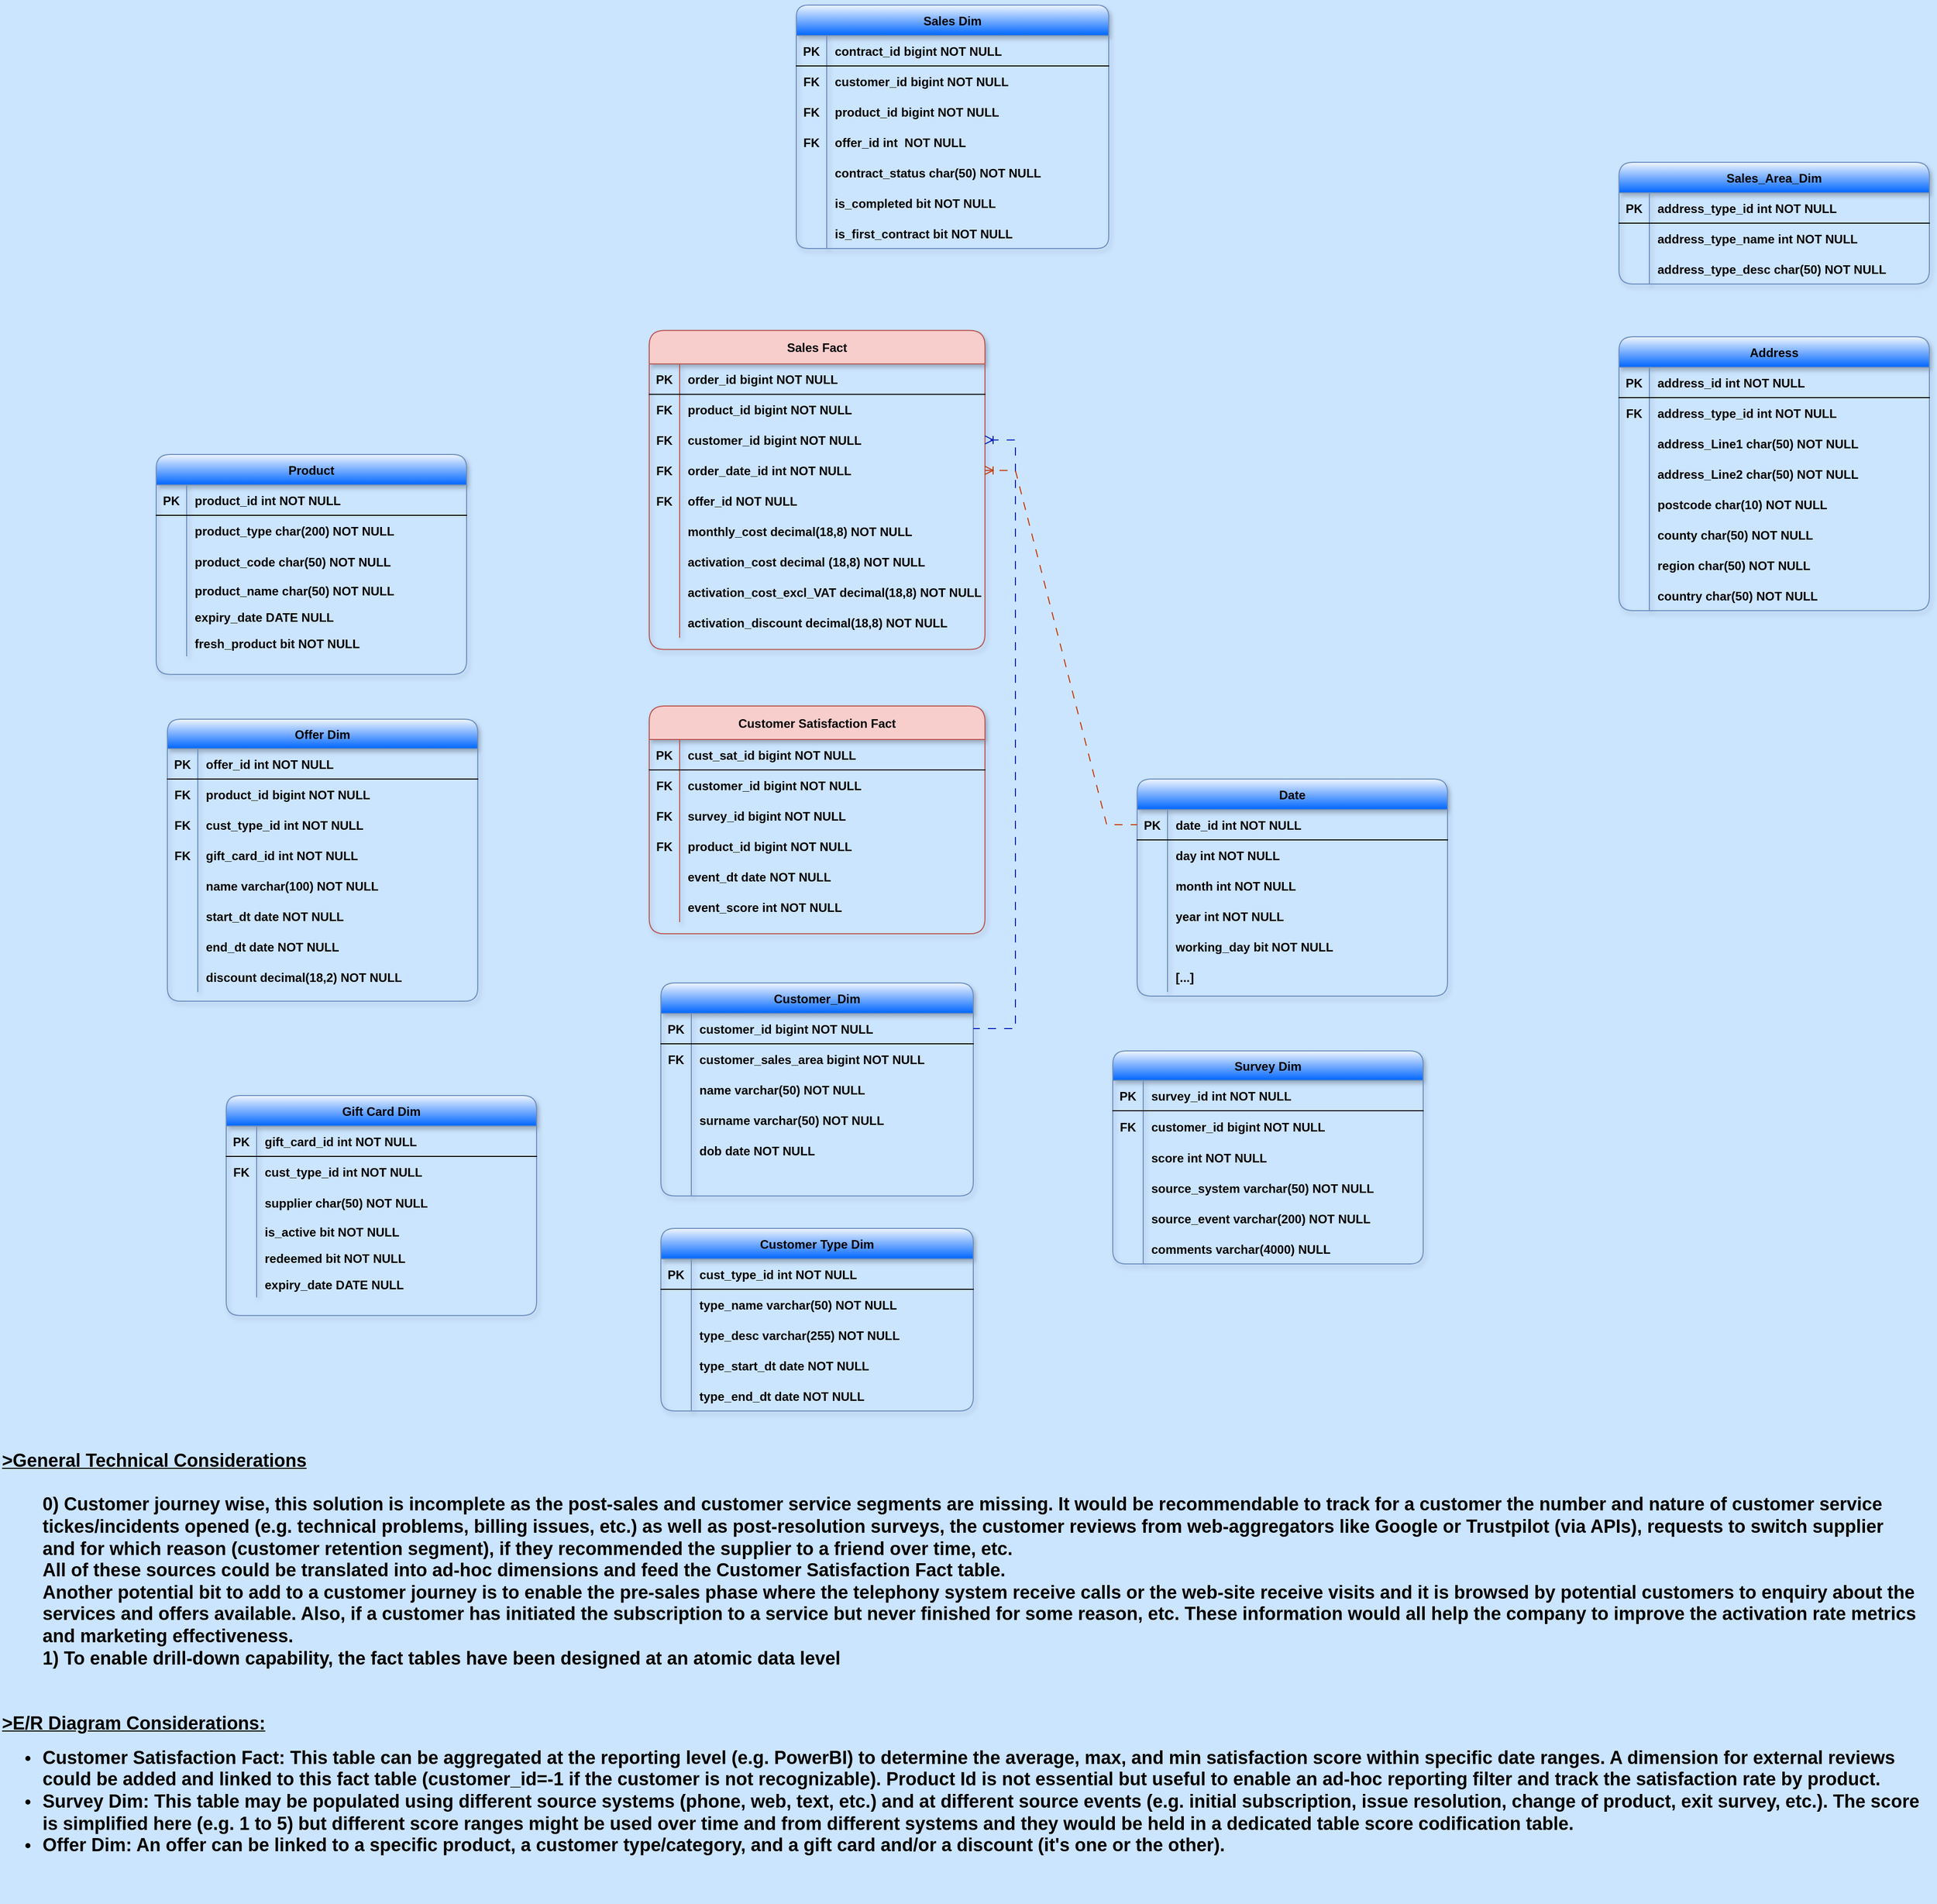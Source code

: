 <mxfile version="24.7.17">
  <diagram id="R2lEEEUBdFMjLlhIrx00" name="Page-1">
    <mxGraphModel dx="1414" dy="599" grid="0" gridSize="11" guides="1" tooltips="1" connect="1" arrows="0" fold="1" page="1" pageScale="1" pageWidth="2000" pageHeight="1800" background="#CCE5FF" math="0" shadow="0" extFonts="Permanent Marker^https://fonts.googleapis.com/css?family=Permanent+Marker">
      <root>
        <mxCell id="0" />
        <mxCell id="1" parent="0" />
        <mxCell id="C-vyLk0tnHw3VtMMgP7b-23" value="Customer_Dim" style="shape=table;startSize=30;container=1;collapsible=1;childLayout=tableLayout;fixedRows=1;rowLines=0;align=center;resizeLast=1;fillColor=#f0f6ff;strokeColor=#6c8ebf;fontStyle=1;gradientColor=#0066FF;rounded=1;shadow=1;" parent="1" vertex="1">
          <mxGeometry x="690.5" y="1062" width="308" height="210" as="geometry" />
        </mxCell>
        <mxCell id="C-vyLk0tnHw3VtMMgP7b-24" value="" style="shape=partialRectangle;collapsible=0;dropTarget=0;pointerEvents=0;fillColor=none;points=[[0,0.5],[1,0.5]];portConstraint=eastwest;top=0;left=0;right=0;bottom=1;fontStyle=1;rounded=1;" parent="C-vyLk0tnHw3VtMMgP7b-23" vertex="1">
          <mxGeometry y="30" width="308" height="30" as="geometry" />
        </mxCell>
        <mxCell id="C-vyLk0tnHw3VtMMgP7b-25" value="PK" style="shape=partialRectangle;overflow=hidden;connectable=0;fillColor=none;top=0;left=0;bottom=0;right=0;fontStyle=1;rounded=1;" parent="C-vyLk0tnHw3VtMMgP7b-24" vertex="1">
          <mxGeometry width="30" height="30" as="geometry">
            <mxRectangle width="30" height="30" as="alternateBounds" />
          </mxGeometry>
        </mxCell>
        <mxCell id="C-vyLk0tnHw3VtMMgP7b-26" value="customer_id bigint NOT NULL " style="shape=partialRectangle;overflow=hidden;connectable=0;fillColor=none;top=0;left=0;bottom=0;right=0;align=left;spacingLeft=6;fontStyle=1;rounded=1;" parent="C-vyLk0tnHw3VtMMgP7b-24" vertex="1">
          <mxGeometry x="30" width="278" height="30" as="geometry">
            <mxRectangle width="278" height="30" as="alternateBounds" />
          </mxGeometry>
        </mxCell>
        <mxCell id="5p0k1yBP0SDuxStHFk_L-29" style="shape=partialRectangle;collapsible=0;dropTarget=0;pointerEvents=0;fillColor=none;points=[[0,0.5],[1,0.5]];portConstraint=eastwest;top=0;left=0;right=0;bottom=0;fontStyle=1;rounded=1;" vertex="1" parent="C-vyLk0tnHw3VtMMgP7b-23">
          <mxGeometry y="60" width="308" height="30" as="geometry" />
        </mxCell>
        <mxCell id="5p0k1yBP0SDuxStHFk_L-30" value="FK" style="shape=partialRectangle;overflow=hidden;connectable=0;fillColor=none;top=0;left=0;bottom=0;right=0;fontStyle=1;rounded=1;" vertex="1" parent="5p0k1yBP0SDuxStHFk_L-29">
          <mxGeometry width="30" height="30" as="geometry">
            <mxRectangle width="30" height="30" as="alternateBounds" />
          </mxGeometry>
        </mxCell>
        <mxCell id="5p0k1yBP0SDuxStHFk_L-31" value="customer_sales_area bigint NOT NULL" style="shape=partialRectangle;overflow=hidden;connectable=0;fillColor=none;top=0;left=0;bottom=0;right=0;align=left;spacingLeft=6;fontStyle=1;rounded=1;" vertex="1" parent="5p0k1yBP0SDuxStHFk_L-29">
          <mxGeometry x="30" width="278" height="30" as="geometry">
            <mxRectangle width="278" height="30" as="alternateBounds" />
          </mxGeometry>
        </mxCell>
        <mxCell id="C-vyLk0tnHw3VtMMgP7b-27" value="" style="shape=partialRectangle;collapsible=0;dropTarget=0;pointerEvents=0;fillColor=none;points=[[0,0.5],[1,0.5]];portConstraint=eastwest;top=0;left=0;right=0;bottom=0;fontStyle=1;rounded=1;" parent="C-vyLk0tnHw3VtMMgP7b-23" vertex="1">
          <mxGeometry y="90" width="308" height="30" as="geometry" />
        </mxCell>
        <mxCell id="C-vyLk0tnHw3VtMMgP7b-28" value="" style="shape=partialRectangle;overflow=hidden;connectable=0;fillColor=none;top=0;left=0;bottom=0;right=0;fontStyle=1;rounded=1;" parent="C-vyLk0tnHw3VtMMgP7b-27" vertex="1">
          <mxGeometry width="30" height="30" as="geometry">
            <mxRectangle width="30" height="30" as="alternateBounds" />
          </mxGeometry>
        </mxCell>
        <mxCell id="C-vyLk0tnHw3VtMMgP7b-29" value="name varchar(50) NOT NULL" style="shape=partialRectangle;overflow=hidden;connectable=0;fillColor=none;top=0;left=0;bottom=0;right=0;align=left;spacingLeft=6;fontStyle=1;rounded=1;" parent="C-vyLk0tnHw3VtMMgP7b-27" vertex="1">
          <mxGeometry x="30" width="278" height="30" as="geometry">
            <mxRectangle width="278" height="30" as="alternateBounds" />
          </mxGeometry>
        </mxCell>
        <mxCell id="5Bc8UwKq1f_1eTB7SCyp-79" style="shape=partialRectangle;collapsible=0;dropTarget=0;pointerEvents=0;fillColor=none;points=[[0,0.5],[1,0.5]];portConstraint=eastwest;top=0;left=0;right=0;bottom=0;fontStyle=1;rounded=1;" parent="C-vyLk0tnHw3VtMMgP7b-23" vertex="1">
          <mxGeometry y="120" width="308" height="30" as="geometry" />
        </mxCell>
        <mxCell id="5Bc8UwKq1f_1eTB7SCyp-80" style="shape=partialRectangle;overflow=hidden;connectable=0;fillColor=none;top=0;left=0;bottom=0;right=0;fontStyle=1;rounded=1;" parent="5Bc8UwKq1f_1eTB7SCyp-79" vertex="1">
          <mxGeometry width="30" height="30" as="geometry">
            <mxRectangle width="30" height="30" as="alternateBounds" />
          </mxGeometry>
        </mxCell>
        <mxCell id="5Bc8UwKq1f_1eTB7SCyp-81" value="surname varchar(50) NOT NULL" style="shape=partialRectangle;overflow=hidden;connectable=0;fillColor=none;top=0;left=0;bottom=0;right=0;align=left;spacingLeft=6;fontStyle=1;rounded=1;" parent="5Bc8UwKq1f_1eTB7SCyp-79" vertex="1">
          <mxGeometry x="30" width="278" height="30" as="geometry">
            <mxRectangle width="278" height="30" as="alternateBounds" />
          </mxGeometry>
        </mxCell>
        <mxCell id="5p0k1yBP0SDuxStHFk_L-32" style="shape=partialRectangle;collapsible=0;dropTarget=0;pointerEvents=0;fillColor=none;points=[[0,0.5],[1,0.5]];portConstraint=eastwest;top=0;left=0;right=0;bottom=0;fontStyle=1;rounded=1;" vertex="1" parent="C-vyLk0tnHw3VtMMgP7b-23">
          <mxGeometry y="150" width="308" height="30" as="geometry" />
        </mxCell>
        <mxCell id="5p0k1yBP0SDuxStHFk_L-33" style="shape=partialRectangle;overflow=hidden;connectable=0;fillColor=none;top=0;left=0;bottom=0;right=0;fontStyle=1;rounded=1;" vertex="1" parent="5p0k1yBP0SDuxStHFk_L-32">
          <mxGeometry width="30" height="30" as="geometry">
            <mxRectangle width="30" height="30" as="alternateBounds" />
          </mxGeometry>
        </mxCell>
        <mxCell id="5p0k1yBP0SDuxStHFk_L-34" value="dob date NOT NULL" style="shape=partialRectangle;overflow=hidden;connectable=0;fillColor=none;top=0;left=0;bottom=0;right=0;align=left;spacingLeft=6;fontStyle=1;rounded=1;" vertex="1" parent="5p0k1yBP0SDuxStHFk_L-32">
          <mxGeometry x="30" width="278" height="30" as="geometry">
            <mxRectangle width="278" height="30" as="alternateBounds" />
          </mxGeometry>
        </mxCell>
        <mxCell id="5p0k1yBP0SDuxStHFk_L-35" style="shape=partialRectangle;collapsible=0;dropTarget=0;pointerEvents=0;fillColor=none;points=[[0,0.5],[1,0.5]];portConstraint=eastwest;top=0;left=0;right=0;bottom=0;fontStyle=1;rounded=1;" vertex="1" parent="C-vyLk0tnHw3VtMMgP7b-23">
          <mxGeometry y="180" width="308" height="30" as="geometry" />
        </mxCell>
        <mxCell id="5p0k1yBP0SDuxStHFk_L-36" style="shape=partialRectangle;overflow=hidden;connectable=0;fillColor=none;top=0;left=0;bottom=0;right=0;fontStyle=1;rounded=1;" vertex="1" parent="5p0k1yBP0SDuxStHFk_L-35">
          <mxGeometry width="30" height="30" as="geometry">
            <mxRectangle width="30" height="30" as="alternateBounds" />
          </mxGeometry>
        </mxCell>
        <mxCell id="5p0k1yBP0SDuxStHFk_L-37" style="shape=partialRectangle;overflow=hidden;connectable=0;fillColor=none;top=0;left=0;bottom=0;right=0;align=left;spacingLeft=6;fontStyle=1;rounded=1;" vertex="1" parent="5p0k1yBP0SDuxStHFk_L-35">
          <mxGeometry x="30" width="278" height="30" as="geometry">
            <mxRectangle width="278" height="30" as="alternateBounds" />
          </mxGeometry>
        </mxCell>
        <mxCell id="5Bc8UwKq1f_1eTB7SCyp-9" value="Product" style="shape=table;startSize=30;container=1;collapsible=1;childLayout=tableLayout;fixedRows=1;rowLines=0;align=center;resizeLast=1;fillColor=#f0f6ff;strokeColor=#6c8ebf;fontStyle=1;gradientColor=#0066FF;rounded=1;shadow=1;" parent="1" vertex="1">
          <mxGeometry x="193" y="541" width="306" height="216.935" as="geometry" />
        </mxCell>
        <mxCell id="5Bc8UwKq1f_1eTB7SCyp-10" value="" style="shape=partialRectangle;collapsible=0;dropTarget=0;pointerEvents=0;fillColor=none;points=[[0,0.5],[1,0.5]];portConstraint=eastwest;top=0;left=0;right=0;bottom=1;fontStyle=1;rounded=1;" parent="5Bc8UwKq1f_1eTB7SCyp-9" vertex="1">
          <mxGeometry y="30" width="306" height="30" as="geometry" />
        </mxCell>
        <mxCell id="5Bc8UwKq1f_1eTB7SCyp-11" value="PK" style="shape=partialRectangle;overflow=hidden;connectable=0;fillColor=none;top=0;left=0;bottom=0;right=0;fontStyle=1;rounded=1;" parent="5Bc8UwKq1f_1eTB7SCyp-10" vertex="1">
          <mxGeometry width="30" height="30" as="geometry">
            <mxRectangle width="30" height="30" as="alternateBounds" />
          </mxGeometry>
        </mxCell>
        <mxCell id="5Bc8UwKq1f_1eTB7SCyp-12" value="product_id int NOT NULL " style="shape=partialRectangle;overflow=hidden;connectable=0;fillColor=none;top=0;left=0;bottom=0;right=0;align=left;spacingLeft=6;fontStyle=1;rounded=1;" parent="5Bc8UwKq1f_1eTB7SCyp-10" vertex="1">
          <mxGeometry x="30" width="276" height="30" as="geometry">
            <mxRectangle width="276" height="30" as="alternateBounds" />
          </mxGeometry>
        </mxCell>
        <mxCell id="5Bc8UwKq1f_1eTB7SCyp-183" style="shape=partialRectangle;collapsible=0;dropTarget=0;pointerEvents=0;fillColor=none;points=[[0,0.5],[1,0.5]];portConstraint=eastwest;top=0;left=0;right=0;bottom=0;fontStyle=1;rounded=1;" parent="5Bc8UwKq1f_1eTB7SCyp-9" vertex="1">
          <mxGeometry y="60" width="306" height="30" as="geometry" />
        </mxCell>
        <mxCell id="5Bc8UwKq1f_1eTB7SCyp-184" value="" style="shape=partialRectangle;overflow=hidden;connectable=0;fillColor=none;top=0;left=0;bottom=0;right=0;fontStyle=1;rounded=1;" parent="5Bc8UwKq1f_1eTB7SCyp-183" vertex="1">
          <mxGeometry width="30" height="30" as="geometry">
            <mxRectangle width="30" height="30" as="alternateBounds" />
          </mxGeometry>
        </mxCell>
        <mxCell id="5Bc8UwKq1f_1eTB7SCyp-185" value="product_type char(200) NOT NULL" style="shape=partialRectangle;overflow=hidden;connectable=0;fillColor=none;top=0;left=0;bottom=0;right=0;align=left;spacingLeft=6;fontStyle=1;rounded=1;" parent="5Bc8UwKq1f_1eTB7SCyp-183" vertex="1">
          <mxGeometry x="30" width="276" height="30" as="geometry">
            <mxRectangle width="276" height="30" as="alternateBounds" />
          </mxGeometry>
        </mxCell>
        <mxCell id="5Bc8UwKq1f_1eTB7SCyp-13" value="" style="shape=partialRectangle;collapsible=0;dropTarget=0;pointerEvents=0;fillColor=none;points=[[0,0.5],[1,0.5]];portConstraint=eastwest;top=0;left=0;right=0;bottom=0;fontStyle=1;rounded=1;" parent="5Bc8UwKq1f_1eTB7SCyp-9" vertex="1">
          <mxGeometry y="90" width="306" height="31" as="geometry" />
        </mxCell>
        <mxCell id="5Bc8UwKq1f_1eTB7SCyp-14" value="" style="shape=partialRectangle;overflow=hidden;connectable=0;fillColor=none;top=0;left=0;bottom=0;right=0;fontStyle=1;rounded=1;" parent="5Bc8UwKq1f_1eTB7SCyp-13" vertex="1">
          <mxGeometry width="30" height="31" as="geometry">
            <mxRectangle width="30" height="31" as="alternateBounds" />
          </mxGeometry>
        </mxCell>
        <mxCell id="5Bc8UwKq1f_1eTB7SCyp-15" value="product_code char(50) NOT NULL" style="shape=partialRectangle;overflow=hidden;connectable=0;fillColor=none;top=0;left=0;bottom=0;right=0;align=left;spacingLeft=6;fontStyle=1;rounded=1;" parent="5Bc8UwKq1f_1eTB7SCyp-13" vertex="1">
          <mxGeometry x="30" width="276" height="31" as="geometry">
            <mxRectangle width="276" height="31" as="alternateBounds" />
          </mxGeometry>
        </mxCell>
        <mxCell id="5Bc8UwKq1f_1eTB7SCyp-45" value="" style="shape=partialRectangle;collapsible=0;dropTarget=0;pointerEvents=0;fillColor=none;points=[[0,0.5],[1,0.5]];portConstraint=eastwest;top=0;left=0;right=0;bottom=0;fontStyle=1;rounded=1;" parent="5Bc8UwKq1f_1eTB7SCyp-9" vertex="1">
          <mxGeometry y="121" width="306" height="26" as="geometry" />
        </mxCell>
        <mxCell id="5Bc8UwKq1f_1eTB7SCyp-46" value="" style="shape=partialRectangle;overflow=hidden;connectable=0;fillColor=none;top=0;left=0;bottom=0;right=0;fontStyle=1;rounded=1;" parent="5Bc8UwKq1f_1eTB7SCyp-45" vertex="1">
          <mxGeometry width="30" height="26" as="geometry">
            <mxRectangle width="30" height="26" as="alternateBounds" />
          </mxGeometry>
        </mxCell>
        <mxCell id="5Bc8UwKq1f_1eTB7SCyp-47" value="product_name char(50) NOT NULL" style="shape=partialRectangle;overflow=hidden;connectable=0;fillColor=none;top=0;left=0;bottom=0;right=0;align=left;spacingLeft=6;fontStyle=1;rounded=1;" parent="5Bc8UwKq1f_1eTB7SCyp-45" vertex="1">
          <mxGeometry x="30" width="276" height="26" as="geometry">
            <mxRectangle width="276" height="26" as="alternateBounds" />
          </mxGeometry>
        </mxCell>
        <mxCell id="5Bc8UwKq1f_1eTB7SCyp-49" style="shape=partialRectangle;collapsible=0;dropTarget=0;pointerEvents=0;fillColor=none;points=[[0,0.5],[1,0.5]];portConstraint=eastwest;top=0;left=0;right=0;bottom=0;fontStyle=1;rounded=1;" parent="5Bc8UwKq1f_1eTB7SCyp-9" vertex="1">
          <mxGeometry y="147" width="306" height="26" as="geometry" />
        </mxCell>
        <mxCell id="5Bc8UwKq1f_1eTB7SCyp-50" style="shape=partialRectangle;overflow=hidden;connectable=0;fillColor=none;top=0;left=0;bottom=0;right=0;fontStyle=1;rounded=1;" parent="5Bc8UwKq1f_1eTB7SCyp-49" vertex="1">
          <mxGeometry width="30" height="26" as="geometry">
            <mxRectangle width="30" height="26" as="alternateBounds" />
          </mxGeometry>
        </mxCell>
        <mxCell id="5Bc8UwKq1f_1eTB7SCyp-51" value="expiry_date DATE NULL" style="shape=partialRectangle;overflow=hidden;connectable=0;fillColor=none;top=0;left=0;bottom=0;right=0;align=left;spacingLeft=6;fontStyle=1;rounded=1;" parent="5Bc8UwKq1f_1eTB7SCyp-49" vertex="1">
          <mxGeometry x="30" width="276" height="26" as="geometry">
            <mxRectangle width="276" height="26" as="alternateBounds" />
          </mxGeometry>
        </mxCell>
        <mxCell id="c_tfulb-xMNJqZinGDg5-109" style="shape=partialRectangle;collapsible=0;dropTarget=0;pointerEvents=0;fillColor=none;points=[[0,0.5],[1,0.5]];portConstraint=eastwest;top=0;left=0;right=0;bottom=0;fontStyle=1;rounded=1;" parent="5Bc8UwKq1f_1eTB7SCyp-9" vertex="1">
          <mxGeometry y="173" width="306" height="26" as="geometry" />
        </mxCell>
        <mxCell id="c_tfulb-xMNJqZinGDg5-110" style="shape=partialRectangle;overflow=hidden;connectable=0;fillColor=none;top=0;left=0;bottom=0;right=0;fontStyle=1;rounded=1;" parent="c_tfulb-xMNJqZinGDg5-109" vertex="1">
          <mxGeometry width="30" height="26" as="geometry">
            <mxRectangle width="30" height="26" as="alternateBounds" />
          </mxGeometry>
        </mxCell>
        <mxCell id="c_tfulb-xMNJqZinGDg5-111" value="fresh_product bit NOT NULL" style="shape=partialRectangle;overflow=hidden;connectable=0;fillColor=none;top=0;left=0;bottom=0;right=0;align=left;spacingLeft=6;fontStyle=1;rounded=1;" parent="c_tfulb-xMNJqZinGDg5-109" vertex="1">
          <mxGeometry x="30" width="276" height="26" as="geometry">
            <mxRectangle width="276" height="26" as="alternateBounds" />
          </mxGeometry>
        </mxCell>
        <mxCell id="5Bc8UwKq1f_1eTB7SCyp-31" value="Offer Dim" style="shape=table;startSize=29;container=1;collapsible=1;childLayout=tableLayout;fixedRows=1;rowLines=0;align=center;resizeLast=1;fillColor=#f0f6ff;strokeColor=#6c8ebf;fontStyle=1;gradientColor=#0066FF;rounded=1;shadow=1;" parent="1" vertex="1">
          <mxGeometry x="204" y="802" width="306" height="278" as="geometry" />
        </mxCell>
        <mxCell id="5Bc8UwKq1f_1eTB7SCyp-32" value="" style="shape=partialRectangle;collapsible=0;dropTarget=0;pointerEvents=0;fillColor=none;points=[[0,0.5],[1,0.5]];portConstraint=eastwest;top=0;left=0;right=0;bottom=1;fontStyle=1;rounded=1;" parent="5Bc8UwKq1f_1eTB7SCyp-31" vertex="1">
          <mxGeometry y="29" width="306" height="30" as="geometry" />
        </mxCell>
        <mxCell id="5Bc8UwKq1f_1eTB7SCyp-33" value="PK" style="shape=partialRectangle;overflow=hidden;connectable=0;fillColor=none;top=0;left=0;bottom=0;right=0;fontStyle=1;rounded=1;" parent="5Bc8UwKq1f_1eTB7SCyp-32" vertex="1">
          <mxGeometry width="30" height="30" as="geometry">
            <mxRectangle width="30" height="30" as="alternateBounds" />
          </mxGeometry>
        </mxCell>
        <mxCell id="5Bc8UwKq1f_1eTB7SCyp-34" value="offer_id int NOT NULL " style="shape=partialRectangle;overflow=hidden;connectable=0;fillColor=none;top=0;left=0;bottom=0;right=0;align=left;spacingLeft=6;fontStyle=1;rounded=1;" parent="5Bc8UwKq1f_1eTB7SCyp-32" vertex="1">
          <mxGeometry x="30" width="276" height="30" as="geometry">
            <mxRectangle width="276" height="30" as="alternateBounds" />
          </mxGeometry>
        </mxCell>
        <mxCell id="5Bc8UwKq1f_1eTB7SCyp-35" value="" style="shape=partialRectangle;collapsible=0;dropTarget=0;pointerEvents=0;fillColor=none;points=[[0,0.5],[1,0.5]];portConstraint=eastwest;top=0;left=0;right=0;bottom=0;fontStyle=1;rounded=1;" parent="5Bc8UwKq1f_1eTB7SCyp-31" vertex="1">
          <mxGeometry y="59" width="306" height="30" as="geometry" />
        </mxCell>
        <mxCell id="5Bc8UwKq1f_1eTB7SCyp-36" value="FK" style="shape=partialRectangle;overflow=hidden;connectable=0;fillColor=none;top=0;left=0;bottom=0;right=0;fontStyle=1;rounded=1;" parent="5Bc8UwKq1f_1eTB7SCyp-35" vertex="1">
          <mxGeometry width="30" height="30" as="geometry">
            <mxRectangle width="30" height="30" as="alternateBounds" />
          </mxGeometry>
        </mxCell>
        <mxCell id="5Bc8UwKq1f_1eTB7SCyp-37" value="product_id bigint NOT NULL" style="shape=partialRectangle;overflow=hidden;connectable=0;fillColor=none;top=0;left=0;bottom=0;right=0;align=left;spacingLeft=6;fontStyle=1;rounded=1;" parent="5Bc8UwKq1f_1eTB7SCyp-35" vertex="1">
          <mxGeometry x="30" width="276" height="30" as="geometry">
            <mxRectangle width="276" height="30" as="alternateBounds" />
          </mxGeometry>
        </mxCell>
        <mxCell id="5p0k1yBP0SDuxStHFk_L-109" style="shape=partialRectangle;collapsible=0;dropTarget=0;pointerEvents=0;fillColor=none;points=[[0,0.5],[1,0.5]];portConstraint=eastwest;top=0;left=0;right=0;bottom=0;fontStyle=1;rounded=1;" vertex="1" parent="5Bc8UwKq1f_1eTB7SCyp-31">
          <mxGeometry y="89" width="306" height="30" as="geometry" />
        </mxCell>
        <mxCell id="5p0k1yBP0SDuxStHFk_L-110" value="FK" style="shape=partialRectangle;overflow=hidden;connectable=0;fillColor=none;top=0;left=0;bottom=0;right=0;fontStyle=1;rounded=1;" vertex="1" parent="5p0k1yBP0SDuxStHFk_L-109">
          <mxGeometry width="30" height="30" as="geometry">
            <mxRectangle width="30" height="30" as="alternateBounds" />
          </mxGeometry>
        </mxCell>
        <mxCell id="5p0k1yBP0SDuxStHFk_L-111" value="cust_type_id int NOT NULL" style="shape=partialRectangle;overflow=hidden;connectable=0;fillColor=none;top=0;left=0;bottom=0;right=0;align=left;spacingLeft=6;fontStyle=1;rounded=1;" vertex="1" parent="5p0k1yBP0SDuxStHFk_L-109">
          <mxGeometry x="30" width="276" height="30" as="geometry">
            <mxRectangle width="276" height="30" as="alternateBounds" />
          </mxGeometry>
        </mxCell>
        <mxCell id="5p0k1yBP0SDuxStHFk_L-134" style="shape=partialRectangle;collapsible=0;dropTarget=0;pointerEvents=0;fillColor=none;points=[[0,0.5],[1,0.5]];portConstraint=eastwest;top=0;left=0;right=0;bottom=0;fontStyle=1;rounded=1;" vertex="1" parent="5Bc8UwKq1f_1eTB7SCyp-31">
          <mxGeometry y="119" width="306" height="30" as="geometry" />
        </mxCell>
        <mxCell id="5p0k1yBP0SDuxStHFk_L-135" value="FK" style="shape=partialRectangle;overflow=hidden;connectable=0;fillColor=none;top=0;left=0;bottom=0;right=0;fontStyle=1;rounded=1;" vertex="1" parent="5p0k1yBP0SDuxStHFk_L-134">
          <mxGeometry width="30" height="30" as="geometry">
            <mxRectangle width="30" height="30" as="alternateBounds" />
          </mxGeometry>
        </mxCell>
        <mxCell id="5p0k1yBP0SDuxStHFk_L-136" value="gift_card_id int NOT NULL" style="shape=partialRectangle;overflow=hidden;connectable=0;fillColor=none;top=0;left=0;bottom=0;right=0;align=left;spacingLeft=6;fontStyle=1;rounded=1;" vertex="1" parent="5p0k1yBP0SDuxStHFk_L-134">
          <mxGeometry x="30" width="276" height="30" as="geometry">
            <mxRectangle width="276" height="30" as="alternateBounds" />
          </mxGeometry>
        </mxCell>
        <mxCell id="5p0k1yBP0SDuxStHFk_L-137" style="shape=partialRectangle;collapsible=0;dropTarget=0;pointerEvents=0;fillColor=none;points=[[0,0.5],[1,0.5]];portConstraint=eastwest;top=0;left=0;right=0;bottom=0;fontStyle=1;rounded=1;" vertex="1" parent="5Bc8UwKq1f_1eTB7SCyp-31">
          <mxGeometry y="149" width="306" height="30" as="geometry" />
        </mxCell>
        <mxCell id="5p0k1yBP0SDuxStHFk_L-138" style="shape=partialRectangle;overflow=hidden;connectable=0;fillColor=none;top=0;left=0;bottom=0;right=0;fontStyle=1;rounded=1;" vertex="1" parent="5p0k1yBP0SDuxStHFk_L-137">
          <mxGeometry width="30" height="30" as="geometry">
            <mxRectangle width="30" height="30" as="alternateBounds" />
          </mxGeometry>
        </mxCell>
        <mxCell id="5p0k1yBP0SDuxStHFk_L-139" value="name varchar(100) NOT NULL " style="shape=partialRectangle;overflow=hidden;connectable=0;fillColor=none;top=0;left=0;bottom=0;right=0;align=left;spacingLeft=6;fontStyle=1;rounded=1;" vertex="1" parent="5p0k1yBP0SDuxStHFk_L-137">
          <mxGeometry x="30" width="276" height="30" as="geometry">
            <mxRectangle width="276" height="30" as="alternateBounds" />
          </mxGeometry>
        </mxCell>
        <mxCell id="5Bc8UwKq1f_1eTB7SCyp-276" style="shape=partialRectangle;collapsible=0;dropTarget=0;pointerEvents=0;fillColor=none;points=[[0,0.5],[1,0.5]];portConstraint=eastwest;top=0;left=0;right=0;bottom=0;fontStyle=1;rounded=1;" parent="5Bc8UwKq1f_1eTB7SCyp-31" vertex="1">
          <mxGeometry y="179" width="306" height="30" as="geometry" />
        </mxCell>
        <mxCell id="5Bc8UwKq1f_1eTB7SCyp-277" style="shape=partialRectangle;overflow=hidden;connectable=0;fillColor=none;top=0;left=0;bottom=0;right=0;fontStyle=1;rounded=1;" parent="5Bc8UwKq1f_1eTB7SCyp-276" vertex="1">
          <mxGeometry width="30" height="30" as="geometry">
            <mxRectangle width="30" height="30" as="alternateBounds" />
          </mxGeometry>
        </mxCell>
        <mxCell id="5Bc8UwKq1f_1eTB7SCyp-278" value="start_dt date NOT NULL" style="shape=partialRectangle;overflow=hidden;connectable=0;fillColor=none;top=0;left=0;bottom=0;right=0;align=left;spacingLeft=6;fontStyle=1;rounded=1;" parent="5Bc8UwKq1f_1eTB7SCyp-276" vertex="1">
          <mxGeometry x="30" width="276" height="30" as="geometry">
            <mxRectangle width="276" height="30" as="alternateBounds" />
          </mxGeometry>
        </mxCell>
        <mxCell id="5Bc8UwKq1f_1eTB7SCyp-282" style="shape=partialRectangle;collapsible=0;dropTarget=0;pointerEvents=0;fillColor=none;points=[[0,0.5],[1,0.5]];portConstraint=eastwest;top=0;left=0;right=0;bottom=0;fontStyle=1;rounded=1;" parent="5Bc8UwKq1f_1eTB7SCyp-31" vertex="1">
          <mxGeometry y="209" width="306" height="30" as="geometry" />
        </mxCell>
        <mxCell id="5Bc8UwKq1f_1eTB7SCyp-283" style="shape=partialRectangle;overflow=hidden;connectable=0;fillColor=none;top=0;left=0;bottom=0;right=0;fontStyle=1;rounded=1;" parent="5Bc8UwKq1f_1eTB7SCyp-282" vertex="1">
          <mxGeometry width="30" height="30" as="geometry">
            <mxRectangle width="30" height="30" as="alternateBounds" />
          </mxGeometry>
        </mxCell>
        <mxCell id="5Bc8UwKq1f_1eTB7SCyp-284" value="end_dt date NOT NULL" style="shape=partialRectangle;overflow=hidden;connectable=0;fillColor=none;top=0;left=0;bottom=0;right=0;align=left;spacingLeft=6;fontStyle=1;rounded=1;" parent="5Bc8UwKq1f_1eTB7SCyp-282" vertex="1">
          <mxGeometry x="30" width="276" height="30" as="geometry">
            <mxRectangle width="276" height="30" as="alternateBounds" />
          </mxGeometry>
        </mxCell>
        <mxCell id="5p0k1yBP0SDuxStHFk_L-106" style="shape=partialRectangle;collapsible=0;dropTarget=0;pointerEvents=0;fillColor=none;points=[[0,0.5],[1,0.5]];portConstraint=eastwest;top=0;left=0;right=0;bottom=0;fontStyle=1;rounded=1;" vertex="1" parent="5Bc8UwKq1f_1eTB7SCyp-31">
          <mxGeometry y="239" width="306" height="30" as="geometry" />
        </mxCell>
        <mxCell id="5p0k1yBP0SDuxStHFk_L-107" style="shape=partialRectangle;overflow=hidden;connectable=0;fillColor=none;top=0;left=0;bottom=0;right=0;fontStyle=1;rounded=1;" vertex="1" parent="5p0k1yBP0SDuxStHFk_L-106">
          <mxGeometry width="30" height="30" as="geometry">
            <mxRectangle width="30" height="30" as="alternateBounds" />
          </mxGeometry>
        </mxCell>
        <mxCell id="5p0k1yBP0SDuxStHFk_L-108" value="discount decimal(18,2) NOT NULL" style="shape=partialRectangle;overflow=hidden;connectable=0;fillColor=none;top=0;left=0;bottom=0;right=0;align=left;spacingLeft=6;fontStyle=1;rounded=1;" vertex="1" parent="5p0k1yBP0SDuxStHFk_L-106">
          <mxGeometry x="30" width="276" height="30" as="geometry">
            <mxRectangle width="276" height="30" as="alternateBounds" />
          </mxGeometry>
        </mxCell>
        <mxCell id="5Bc8UwKq1f_1eTB7SCyp-38" value="Address" style="shape=table;startSize=30;container=1;collapsible=1;childLayout=tableLayout;fixedRows=1;rowLines=0;align=center;resizeLast=1;fillColor=#f0f6ff;strokeColor=#6c8ebf;fontStyle=1;gradientColor=#0066FF;rounded=1;shadow=1;swimlaneFillColor=none;" parent="1" vertex="1">
          <mxGeometry x="1635" y="425" width="306" height="270" as="geometry" />
        </mxCell>
        <mxCell id="5Bc8UwKq1f_1eTB7SCyp-39" value="" style="shape=partialRectangle;collapsible=0;dropTarget=0;pointerEvents=0;fillColor=none;points=[[0,0.5],[1,0.5]];portConstraint=eastwest;top=0;left=0;right=0;bottom=1;fontStyle=1;rounded=1;swimlaneFillColor=none;" parent="5Bc8UwKq1f_1eTB7SCyp-38" vertex="1">
          <mxGeometry y="30" width="306" height="30" as="geometry" />
        </mxCell>
        <mxCell id="5Bc8UwKq1f_1eTB7SCyp-40" value="PK" style="shape=partialRectangle;overflow=hidden;connectable=0;fillColor=none;top=0;left=0;bottom=0;right=0;fontStyle=1;rounded=1;swimlaneFillColor=none;" parent="5Bc8UwKq1f_1eTB7SCyp-39" vertex="1">
          <mxGeometry width="30" height="30" as="geometry">
            <mxRectangle width="30" height="30" as="alternateBounds" />
          </mxGeometry>
        </mxCell>
        <mxCell id="5Bc8UwKq1f_1eTB7SCyp-41" value="address_id int NOT NULL " style="shape=partialRectangle;overflow=hidden;connectable=0;fillColor=none;top=0;left=0;bottom=0;right=0;align=left;spacingLeft=6;fontStyle=1;rounded=1;swimlaneFillColor=none;" parent="5Bc8UwKq1f_1eTB7SCyp-39" vertex="1">
          <mxGeometry x="30" width="276" height="30" as="geometry">
            <mxRectangle width="276" height="30" as="alternateBounds" />
          </mxGeometry>
        </mxCell>
        <mxCell id="5Bc8UwKq1f_1eTB7SCyp-148" style="shape=partialRectangle;collapsible=0;dropTarget=0;pointerEvents=0;fillColor=none;points=[[0,0.5],[1,0.5]];portConstraint=eastwest;top=0;left=0;right=0;bottom=0;fontStyle=1;rounded=1;swimlaneFillColor=none;" parent="5Bc8UwKq1f_1eTB7SCyp-38" vertex="1">
          <mxGeometry y="60" width="306" height="30" as="geometry" />
        </mxCell>
        <mxCell id="5Bc8UwKq1f_1eTB7SCyp-149" value="FK" style="shape=partialRectangle;overflow=hidden;connectable=0;fillColor=none;top=0;left=0;bottom=0;right=0;fontStyle=1;rounded=1;swimlaneFillColor=none;" parent="5Bc8UwKq1f_1eTB7SCyp-148" vertex="1">
          <mxGeometry width="30" height="30" as="geometry">
            <mxRectangle width="30" height="30" as="alternateBounds" />
          </mxGeometry>
        </mxCell>
        <mxCell id="5Bc8UwKq1f_1eTB7SCyp-150" value="address_type_id int NOT NULL" style="shape=partialRectangle;overflow=hidden;connectable=0;fillColor=none;top=0;left=0;bottom=0;right=0;align=left;spacingLeft=6;fontStyle=1;rounded=1;swimlaneFillColor=none;" parent="5Bc8UwKq1f_1eTB7SCyp-148" vertex="1">
          <mxGeometry x="30" width="276" height="30" as="geometry">
            <mxRectangle width="276" height="30" as="alternateBounds" />
          </mxGeometry>
        </mxCell>
        <mxCell id="5Bc8UwKq1f_1eTB7SCyp-42" value="" style="shape=partialRectangle;collapsible=0;dropTarget=0;pointerEvents=0;fillColor=none;points=[[0,0.5],[1,0.5]];portConstraint=eastwest;top=0;left=0;right=0;bottom=0;fontStyle=1;rounded=1;swimlaneFillColor=none;" parent="5Bc8UwKq1f_1eTB7SCyp-38" vertex="1">
          <mxGeometry y="90" width="306" height="30" as="geometry" />
        </mxCell>
        <mxCell id="5Bc8UwKq1f_1eTB7SCyp-43" value="" style="shape=partialRectangle;overflow=hidden;connectable=0;fillColor=none;top=0;left=0;bottom=0;right=0;fontStyle=1;rounded=1;swimlaneFillColor=none;" parent="5Bc8UwKq1f_1eTB7SCyp-42" vertex="1">
          <mxGeometry width="30" height="30" as="geometry">
            <mxRectangle width="30" height="30" as="alternateBounds" />
          </mxGeometry>
        </mxCell>
        <mxCell id="5Bc8UwKq1f_1eTB7SCyp-44" value="address_Line1 char(50) NOT NULL" style="shape=partialRectangle;overflow=hidden;connectable=0;fillColor=none;top=0;left=0;bottom=0;right=0;align=left;spacingLeft=6;fontStyle=1;rounded=1;swimlaneFillColor=none;" parent="5Bc8UwKq1f_1eTB7SCyp-42" vertex="1">
          <mxGeometry x="30" width="276" height="30" as="geometry">
            <mxRectangle width="276" height="30" as="alternateBounds" />
          </mxGeometry>
        </mxCell>
        <mxCell id="5Bc8UwKq1f_1eTB7SCyp-144" style="shape=partialRectangle;collapsible=0;dropTarget=0;pointerEvents=0;fillColor=none;points=[[0,0.5],[1,0.5]];portConstraint=eastwest;top=0;left=0;right=0;bottom=0;fontStyle=1;rounded=1;swimlaneFillColor=none;" parent="5Bc8UwKq1f_1eTB7SCyp-38" vertex="1">
          <mxGeometry y="120" width="306" height="30" as="geometry" />
        </mxCell>
        <mxCell id="5Bc8UwKq1f_1eTB7SCyp-145" style="shape=partialRectangle;overflow=hidden;connectable=0;fillColor=none;top=0;left=0;bottom=0;right=0;fontStyle=1;rounded=1;swimlaneFillColor=none;" parent="5Bc8UwKq1f_1eTB7SCyp-144" vertex="1">
          <mxGeometry width="30" height="30" as="geometry">
            <mxRectangle width="30" height="30" as="alternateBounds" />
          </mxGeometry>
        </mxCell>
        <mxCell id="5Bc8UwKq1f_1eTB7SCyp-146" value="address_Line2 char(50) NOT NULL" style="shape=partialRectangle;overflow=hidden;connectable=0;fillColor=none;top=0;left=0;bottom=0;right=0;align=left;spacingLeft=6;fontStyle=1;rounded=1;swimlaneFillColor=none;" parent="5Bc8UwKq1f_1eTB7SCyp-144" vertex="1">
          <mxGeometry x="30" width="276" height="30" as="geometry">
            <mxRectangle width="276" height="30" as="alternateBounds" />
          </mxGeometry>
        </mxCell>
        <mxCell id="5Bc8UwKq1f_1eTB7SCyp-131" style="shape=partialRectangle;collapsible=0;dropTarget=0;pointerEvents=0;fillColor=none;points=[[0,0.5],[1,0.5]];portConstraint=eastwest;top=0;left=0;right=0;bottom=0;fontStyle=1;rounded=1;swimlaneFillColor=none;" parent="5Bc8UwKq1f_1eTB7SCyp-38" vertex="1">
          <mxGeometry y="150" width="306" height="30" as="geometry" />
        </mxCell>
        <mxCell id="5Bc8UwKq1f_1eTB7SCyp-132" style="shape=partialRectangle;overflow=hidden;connectable=0;fillColor=none;top=0;left=0;bottom=0;right=0;fontStyle=1;rounded=1;swimlaneFillColor=none;" parent="5Bc8UwKq1f_1eTB7SCyp-131" vertex="1">
          <mxGeometry width="30" height="30" as="geometry">
            <mxRectangle width="30" height="30" as="alternateBounds" />
          </mxGeometry>
        </mxCell>
        <mxCell id="5Bc8UwKq1f_1eTB7SCyp-133" value="postcode char(10) NOT NULL" style="shape=partialRectangle;overflow=hidden;connectable=0;fillColor=none;top=0;left=0;bottom=0;right=0;align=left;spacingLeft=6;fontStyle=1;rounded=1;swimlaneFillColor=none;" parent="5Bc8UwKq1f_1eTB7SCyp-131" vertex="1">
          <mxGeometry x="30" width="276" height="30" as="geometry">
            <mxRectangle width="276" height="30" as="alternateBounds" />
          </mxGeometry>
        </mxCell>
        <mxCell id="5Bc8UwKq1f_1eTB7SCyp-138" style="shape=partialRectangle;collapsible=0;dropTarget=0;pointerEvents=0;fillColor=none;points=[[0,0.5],[1,0.5]];portConstraint=eastwest;top=0;left=0;right=0;bottom=0;fontStyle=1;rounded=1;swimlaneFillColor=none;" parent="5Bc8UwKq1f_1eTB7SCyp-38" vertex="1">
          <mxGeometry y="180" width="306" height="30" as="geometry" />
        </mxCell>
        <mxCell id="5Bc8UwKq1f_1eTB7SCyp-139" style="shape=partialRectangle;overflow=hidden;connectable=0;fillColor=none;top=0;left=0;bottom=0;right=0;fontStyle=1;rounded=1;swimlaneFillColor=none;" parent="5Bc8UwKq1f_1eTB7SCyp-138" vertex="1">
          <mxGeometry width="30" height="30" as="geometry">
            <mxRectangle width="30" height="30" as="alternateBounds" />
          </mxGeometry>
        </mxCell>
        <mxCell id="5Bc8UwKq1f_1eTB7SCyp-140" value="county char(50) NOT NULL" style="shape=partialRectangle;overflow=hidden;connectable=0;fillColor=none;top=0;left=0;bottom=0;right=0;align=left;spacingLeft=6;fontStyle=1;rounded=1;swimlaneFillColor=none;" parent="5Bc8UwKq1f_1eTB7SCyp-138" vertex="1">
          <mxGeometry x="30" width="276" height="30" as="geometry">
            <mxRectangle width="276" height="30" as="alternateBounds" />
          </mxGeometry>
        </mxCell>
        <mxCell id="c_tfulb-xMNJqZinGDg5-153" style="shape=partialRectangle;collapsible=0;dropTarget=0;pointerEvents=0;fillColor=none;points=[[0,0.5],[1,0.5]];portConstraint=eastwest;top=0;left=0;right=0;bottom=0;fontStyle=1;rounded=1;swimlaneFillColor=none;" parent="5Bc8UwKq1f_1eTB7SCyp-38" vertex="1">
          <mxGeometry y="210" width="306" height="30" as="geometry" />
        </mxCell>
        <mxCell id="c_tfulb-xMNJqZinGDg5-154" style="shape=partialRectangle;overflow=hidden;connectable=0;fillColor=none;top=0;left=0;bottom=0;right=0;fontStyle=1;rounded=1;swimlaneFillColor=none;" parent="c_tfulb-xMNJqZinGDg5-153" vertex="1">
          <mxGeometry width="30" height="30" as="geometry">
            <mxRectangle width="30" height="30" as="alternateBounds" />
          </mxGeometry>
        </mxCell>
        <mxCell id="c_tfulb-xMNJqZinGDg5-155" value="region char(50) NOT NULL" style="shape=partialRectangle;overflow=hidden;connectable=0;fillColor=none;top=0;left=0;bottom=0;right=0;align=left;spacingLeft=6;fontStyle=1;rounded=1;swimlaneFillColor=none;" parent="c_tfulb-xMNJqZinGDg5-153" vertex="1">
          <mxGeometry x="30" width="276" height="30" as="geometry">
            <mxRectangle width="276" height="30" as="alternateBounds" />
          </mxGeometry>
        </mxCell>
        <mxCell id="5Bc8UwKq1f_1eTB7SCyp-141" style="shape=partialRectangle;collapsible=0;dropTarget=0;pointerEvents=0;fillColor=none;points=[[0,0.5],[1,0.5]];portConstraint=eastwest;top=0;left=0;right=0;bottom=0;fontStyle=1;rounded=1;swimlaneFillColor=none;" parent="5Bc8UwKq1f_1eTB7SCyp-38" vertex="1">
          <mxGeometry y="240" width="306" height="30" as="geometry" />
        </mxCell>
        <mxCell id="5Bc8UwKq1f_1eTB7SCyp-142" style="shape=partialRectangle;overflow=hidden;connectable=0;fillColor=none;top=0;left=0;bottom=0;right=0;fontStyle=1;rounded=1;swimlaneFillColor=none;" parent="5Bc8UwKq1f_1eTB7SCyp-141" vertex="1">
          <mxGeometry width="30" height="30" as="geometry">
            <mxRectangle width="30" height="30" as="alternateBounds" />
          </mxGeometry>
        </mxCell>
        <mxCell id="5Bc8UwKq1f_1eTB7SCyp-143" value="country char(50) NOT NULL" style="shape=partialRectangle;overflow=hidden;connectable=0;fillColor=none;top=0;left=0;bottom=0;right=0;align=left;spacingLeft=6;fontStyle=1;rounded=1;swimlaneFillColor=none;" parent="5Bc8UwKq1f_1eTB7SCyp-141" vertex="1">
          <mxGeometry x="30" width="276" height="30" as="geometry">
            <mxRectangle width="276" height="30" as="alternateBounds" />
          </mxGeometry>
        </mxCell>
        <mxCell id="5Bc8UwKq1f_1eTB7SCyp-55" value="Date" style="shape=table;startSize=30;container=1;collapsible=1;childLayout=tableLayout;fixedRows=1;rowLines=0;align=center;resizeLast=1;fillColor=#f0f6ff;strokeColor=#6c8ebf;fontStyle=1;gradientColor=#0066FF;rounded=1;shadow=1;" parent="1" vertex="1">
          <mxGeometry x="1160" y="861" width="306" height="214" as="geometry" />
        </mxCell>
        <mxCell id="5Bc8UwKq1f_1eTB7SCyp-56" value="" style="shape=partialRectangle;collapsible=0;dropTarget=0;pointerEvents=0;fillColor=none;points=[[0,0.5],[1,0.5]];portConstraint=eastwest;top=0;left=0;right=0;bottom=1;fontStyle=1;rounded=1;" parent="5Bc8UwKq1f_1eTB7SCyp-55" vertex="1">
          <mxGeometry y="30" width="306" height="30" as="geometry" />
        </mxCell>
        <mxCell id="5Bc8UwKq1f_1eTB7SCyp-57" value="PK" style="shape=partialRectangle;overflow=hidden;connectable=0;fillColor=none;top=0;left=0;bottom=0;right=0;fontStyle=1;rounded=1;" parent="5Bc8UwKq1f_1eTB7SCyp-56" vertex="1">
          <mxGeometry width="30" height="30" as="geometry">
            <mxRectangle width="30" height="30" as="alternateBounds" />
          </mxGeometry>
        </mxCell>
        <mxCell id="5Bc8UwKq1f_1eTB7SCyp-58" value="date_id int NOT NULL " style="shape=partialRectangle;overflow=hidden;connectable=0;fillColor=none;top=0;left=0;bottom=0;right=0;align=left;spacingLeft=6;fontStyle=1;rounded=1;" parent="5Bc8UwKq1f_1eTB7SCyp-56" vertex="1">
          <mxGeometry x="30" width="276" height="30" as="geometry">
            <mxRectangle width="276" height="30" as="alternateBounds" />
          </mxGeometry>
        </mxCell>
        <mxCell id="5Bc8UwKq1f_1eTB7SCyp-59" value="" style="shape=partialRectangle;collapsible=0;dropTarget=0;pointerEvents=0;fillColor=none;points=[[0,0.5],[1,0.5]];portConstraint=eastwest;top=0;left=0;right=0;bottom=0;fontStyle=1;rounded=1;" parent="5Bc8UwKq1f_1eTB7SCyp-55" vertex="1">
          <mxGeometry y="60" width="306" height="30" as="geometry" />
        </mxCell>
        <mxCell id="5Bc8UwKq1f_1eTB7SCyp-60" value="" style="shape=partialRectangle;overflow=hidden;connectable=0;fillColor=none;top=0;left=0;bottom=0;right=0;fontStyle=1;rounded=1;" parent="5Bc8UwKq1f_1eTB7SCyp-59" vertex="1">
          <mxGeometry width="30" height="30" as="geometry">
            <mxRectangle width="30" height="30" as="alternateBounds" />
          </mxGeometry>
        </mxCell>
        <mxCell id="5Bc8UwKq1f_1eTB7SCyp-61" value="day int NOT NULL" style="shape=partialRectangle;overflow=hidden;connectable=0;fillColor=none;top=0;left=0;bottom=0;right=0;align=left;spacingLeft=6;fontStyle=1;rounded=1;" parent="5Bc8UwKq1f_1eTB7SCyp-59" vertex="1">
          <mxGeometry x="30" width="276" height="30" as="geometry">
            <mxRectangle width="276" height="30" as="alternateBounds" />
          </mxGeometry>
        </mxCell>
        <mxCell id="5Bc8UwKq1f_1eTB7SCyp-213" style="shape=partialRectangle;collapsible=0;dropTarget=0;pointerEvents=0;fillColor=none;points=[[0,0.5],[1,0.5]];portConstraint=eastwest;top=0;left=0;right=0;bottom=0;fontStyle=1;rounded=1;" parent="5Bc8UwKq1f_1eTB7SCyp-55" vertex="1">
          <mxGeometry y="90" width="306" height="30" as="geometry" />
        </mxCell>
        <mxCell id="5Bc8UwKq1f_1eTB7SCyp-214" style="shape=partialRectangle;overflow=hidden;connectable=0;fillColor=none;top=0;left=0;bottom=0;right=0;fontStyle=1;rounded=1;" parent="5Bc8UwKq1f_1eTB7SCyp-213" vertex="1">
          <mxGeometry width="30" height="30" as="geometry">
            <mxRectangle width="30" height="30" as="alternateBounds" />
          </mxGeometry>
        </mxCell>
        <mxCell id="5Bc8UwKq1f_1eTB7SCyp-215" value="month int NOT NULL" style="shape=partialRectangle;overflow=hidden;connectable=0;fillColor=none;top=0;left=0;bottom=0;right=0;align=left;spacingLeft=6;fontStyle=1;rounded=1;" parent="5Bc8UwKq1f_1eTB7SCyp-213" vertex="1">
          <mxGeometry x="30" width="276" height="30" as="geometry">
            <mxRectangle width="276" height="30" as="alternateBounds" />
          </mxGeometry>
        </mxCell>
        <mxCell id="5Bc8UwKq1f_1eTB7SCyp-210" style="shape=partialRectangle;collapsible=0;dropTarget=0;pointerEvents=0;fillColor=none;points=[[0,0.5],[1,0.5]];portConstraint=eastwest;top=0;left=0;right=0;bottom=0;fontStyle=1;rounded=1;" parent="5Bc8UwKq1f_1eTB7SCyp-55" vertex="1">
          <mxGeometry y="120" width="306" height="30" as="geometry" />
        </mxCell>
        <mxCell id="5Bc8UwKq1f_1eTB7SCyp-211" style="shape=partialRectangle;overflow=hidden;connectable=0;fillColor=none;top=0;left=0;bottom=0;right=0;fontStyle=1;rounded=1;" parent="5Bc8UwKq1f_1eTB7SCyp-210" vertex="1">
          <mxGeometry width="30" height="30" as="geometry">
            <mxRectangle width="30" height="30" as="alternateBounds" />
          </mxGeometry>
        </mxCell>
        <mxCell id="5Bc8UwKq1f_1eTB7SCyp-212" value="year int NOT NULL" style="shape=partialRectangle;overflow=hidden;connectable=0;fillColor=none;top=0;left=0;bottom=0;right=0;align=left;spacingLeft=6;fontStyle=1;rounded=1;" parent="5Bc8UwKq1f_1eTB7SCyp-210" vertex="1">
          <mxGeometry x="30" width="276" height="30" as="geometry">
            <mxRectangle width="276" height="30" as="alternateBounds" />
          </mxGeometry>
        </mxCell>
        <mxCell id="5Bc8UwKq1f_1eTB7SCyp-216" style="shape=partialRectangle;collapsible=0;dropTarget=0;pointerEvents=0;fillColor=none;points=[[0,0.5],[1,0.5]];portConstraint=eastwest;top=0;left=0;right=0;bottom=0;fontStyle=1;rounded=1;" parent="5Bc8UwKq1f_1eTB7SCyp-55" vertex="1">
          <mxGeometry y="150" width="306" height="30" as="geometry" />
        </mxCell>
        <mxCell id="5Bc8UwKq1f_1eTB7SCyp-217" style="shape=partialRectangle;overflow=hidden;connectable=0;fillColor=none;top=0;left=0;bottom=0;right=0;fontStyle=1;rounded=1;" parent="5Bc8UwKq1f_1eTB7SCyp-216" vertex="1">
          <mxGeometry width="30" height="30" as="geometry">
            <mxRectangle width="30" height="30" as="alternateBounds" />
          </mxGeometry>
        </mxCell>
        <mxCell id="5Bc8UwKq1f_1eTB7SCyp-218" value="working_day bit NOT NULL" style="shape=partialRectangle;overflow=hidden;connectable=0;fillColor=none;top=0;left=0;bottom=0;right=0;align=left;spacingLeft=6;fontStyle=1;rounded=1;" parent="5Bc8UwKq1f_1eTB7SCyp-216" vertex="1">
          <mxGeometry x="30" width="276" height="30" as="geometry">
            <mxRectangle width="276" height="30" as="alternateBounds" />
          </mxGeometry>
        </mxCell>
        <mxCell id="5Bc8UwKq1f_1eTB7SCyp-219" style="shape=partialRectangle;collapsible=0;dropTarget=0;pointerEvents=0;fillColor=none;points=[[0,0.5],[1,0.5]];portConstraint=eastwest;top=0;left=0;right=0;bottom=0;fontStyle=1;rounded=1;" parent="5Bc8UwKq1f_1eTB7SCyp-55" vertex="1">
          <mxGeometry y="180" width="306" height="30" as="geometry" />
        </mxCell>
        <mxCell id="5Bc8UwKq1f_1eTB7SCyp-220" style="shape=partialRectangle;overflow=hidden;connectable=0;fillColor=none;top=0;left=0;bottom=0;right=0;fontStyle=1;rounded=1;" parent="5Bc8UwKq1f_1eTB7SCyp-219" vertex="1">
          <mxGeometry width="30" height="30" as="geometry">
            <mxRectangle width="30" height="30" as="alternateBounds" />
          </mxGeometry>
        </mxCell>
        <mxCell id="5Bc8UwKq1f_1eTB7SCyp-221" value="[...]" style="shape=partialRectangle;overflow=hidden;connectable=0;fillColor=none;top=0;left=0;bottom=0;right=0;align=left;spacingLeft=6;fontStyle=1;rounded=1;" parent="5Bc8UwKq1f_1eTB7SCyp-219" vertex="1">
          <mxGeometry x="30" width="276" height="30" as="geometry">
            <mxRectangle width="276" height="30" as="alternateBounds" />
          </mxGeometry>
        </mxCell>
        <mxCell id="5Bc8UwKq1f_1eTB7SCyp-82" value="&lt;font style=&quot;font-size: 18px;&quot;&gt;&lt;u style=&quot;&quot;&gt;&amp;gt;General Technical Considerations&lt;/u&gt;&lt;/font&gt;&lt;div style=&quot;font-size: 18px;&quot;&gt;&lt;font style=&quot;font-size: 18px;&quot;&gt;&lt;br&gt;&lt;/font&gt;&lt;/div&gt;&lt;blockquote style=&quot;margin: 0 0 0 40px; border: none; padding: 0px;&quot;&gt;&lt;div style=&quot;font-size: 18px;&quot;&gt;&lt;font style=&quot;font-size: 18px;&quot;&gt;0) Customer journey wise, this solution is incomplete as the post-sales and customer service segments are missing. It would be recommendable to track for a customer the number and nature of customer service tickes/incidents opened (e.g. technical problems, billing issues, etc.) as well as post-resolution surveys, the customer reviews from web-aggregators like Google or Trustpilot (via APIs), requests to switch supplier and for which reason (customer retention segment), if they recommended the supplier to a friend over time, etc.&lt;/font&gt;&lt;/div&gt;&lt;div style=&quot;font-size: 18px;&quot;&gt;All of these sources could be translated into ad-hoc dimensions and feed the Customer Satisfaction Fact table.&lt;/div&gt;&lt;div style=&quot;font-size: 18px;&quot;&gt;Another potential bit to add to a customer journey is to enable the pre-sales phase where the telephony system receive calls or the web-site receive visits and it is browsed by potential customers to enquiry about the services and offers available. Also, if a customer has initiated the subscription to a service but never finished for some reason, etc. These information would all help the company to improve the activation rate metrics and marketing effectiveness.&amp;nbsp;&lt;/div&gt;&lt;div style=&quot;font-size: 18px;&quot;&gt;1) To enable drill-down capability, the fact tables have been designed at an atomic data level&lt;/div&gt;&lt;div style=&quot;font-size: 18px;&quot;&gt;&lt;br&gt;&lt;/div&gt;&lt;/blockquote&gt;&lt;div style=&quot;font-size: 18px;&quot;&gt;&lt;br&gt;&lt;/div&gt;&lt;div style=&quot;font-size: 17px;&quot;&gt;&lt;u style=&quot;font-size: 18px;&quot;&gt;&amp;gt;E/R Diagram Considerations:&lt;/u&gt;&lt;br&gt;&lt;/div&gt;&lt;div style=&quot;&quot;&gt;&lt;ul style=&quot;&quot;&gt;&lt;li style=&quot;font-size: 17px;&quot;&gt;&lt;span style=&quot;font-size: 18px;&quot;&gt;Customer Satisfaction Fact: This table can be aggregated at the reporting level (e.g. PowerBI) to determine the average, max, and min satisfaction score within specific date ranges. A dimension for external reviews could be added and linked to this fact table (customer_id=-1 if the customer is not recognizable). Product Id is not essential but useful to enable an ad-hoc reporting filter and track the satisfaction rate by product.&lt;/span&gt;&lt;/li&gt;&lt;li style=&quot;font-size: 17px;&quot;&gt;&lt;span style=&quot;font-size: 18px;&quot;&gt;Survey Dim: This table may be populated using different source systems (phone, web, text, etc.) and at different source events (e.g. initial subscription, issue resolution, change of product, exit survey, etc.). The score is simplified here (e.g. 1 to 5) but different score ranges might be used over time and from different systems and they would be held in a dedicated table score codification table.&lt;/span&gt;&lt;/li&gt;&lt;li style=&quot;font-size: 17px;&quot;&gt;&lt;span style=&quot;font-size: 18px;&quot;&gt;Offer Dim: An offer can be linked to a specific product, a customer type/category, and a gift card and/or a discount (it&#39;s one or the other).&amp;nbsp;&lt;/span&gt;&lt;/li&gt;&lt;/ul&gt;&lt;/div&gt;" style="text;html=1;align=left;verticalAlign=middle;whiteSpace=wrap;rounded=0;fontFamily=Helvetica;fontSize=12;fontColor=default;fontStyle=1;" parent="1" vertex="1">
          <mxGeometry x="39" y="1488" width="1893" height="481" as="geometry" />
        </mxCell>
        <mxCell id="5Bc8UwKq1f_1eTB7SCyp-121" value="Survey Dim" style="shape=table;startSize=29;container=1;collapsible=1;childLayout=tableLayout;fixedRows=1;rowLines=0;align=center;resizeLast=1;fillColor=#f0f6ff;strokeColor=#6c8ebf;fontStyle=1;gradientColor=#0066FF;rounded=1;shadow=1;" parent="1" vertex="1">
          <mxGeometry x="1136" y="1129" width="306" height="210" as="geometry" />
        </mxCell>
        <mxCell id="5Bc8UwKq1f_1eTB7SCyp-122" value="" style="shape=partialRectangle;collapsible=0;dropTarget=0;pointerEvents=0;fillColor=none;points=[[0,0.5],[1,0.5]];portConstraint=eastwest;top=0;left=0;right=0;bottom=1;fontStyle=1;rounded=1;" parent="5Bc8UwKq1f_1eTB7SCyp-121" vertex="1">
          <mxGeometry y="29" width="306" height="30" as="geometry" />
        </mxCell>
        <mxCell id="5Bc8UwKq1f_1eTB7SCyp-123" value="PK" style="shape=partialRectangle;overflow=hidden;connectable=0;fillColor=none;top=0;left=0;bottom=0;right=0;fontStyle=1;rounded=1;" parent="5Bc8UwKq1f_1eTB7SCyp-122" vertex="1">
          <mxGeometry width="30" height="30" as="geometry">
            <mxRectangle width="30" height="30" as="alternateBounds" />
          </mxGeometry>
        </mxCell>
        <mxCell id="5Bc8UwKq1f_1eTB7SCyp-124" value="survey_id int NOT NULL " style="shape=partialRectangle;overflow=hidden;connectable=0;fillColor=none;top=0;left=0;bottom=0;right=0;align=left;spacingLeft=6;fontStyle=1;rounded=1;" parent="5Bc8UwKq1f_1eTB7SCyp-122" vertex="1">
          <mxGeometry x="30" width="276" height="30" as="geometry">
            <mxRectangle width="276" height="30" as="alternateBounds" />
          </mxGeometry>
        </mxCell>
        <mxCell id="5Bc8UwKq1f_1eTB7SCyp-125" value="" style="shape=partialRectangle;collapsible=0;dropTarget=0;pointerEvents=0;fillColor=none;points=[[0,0.5],[1,0.5]];portConstraint=eastwest;top=0;left=0;right=0;bottom=0;fontStyle=1;rounded=1;" parent="5Bc8UwKq1f_1eTB7SCyp-121" vertex="1">
          <mxGeometry y="59" width="306" height="31" as="geometry" />
        </mxCell>
        <mxCell id="5Bc8UwKq1f_1eTB7SCyp-126" value="FK" style="shape=partialRectangle;overflow=hidden;connectable=0;fillColor=none;top=0;left=0;bottom=0;right=0;fontStyle=1;rounded=1;" parent="5Bc8UwKq1f_1eTB7SCyp-125" vertex="1">
          <mxGeometry width="30" height="31" as="geometry">
            <mxRectangle width="30" height="31" as="alternateBounds" />
          </mxGeometry>
        </mxCell>
        <mxCell id="5Bc8UwKq1f_1eTB7SCyp-127" value="customer_id bigint NOT NULL" style="shape=partialRectangle;overflow=hidden;connectable=0;fillColor=none;top=0;left=0;bottom=0;right=0;align=left;spacingLeft=6;fontStyle=1;rounded=1;" parent="5Bc8UwKq1f_1eTB7SCyp-125" vertex="1">
          <mxGeometry x="30" width="276" height="31" as="geometry">
            <mxRectangle width="276" height="31" as="alternateBounds" />
          </mxGeometry>
        </mxCell>
        <mxCell id="5Bc8UwKq1f_1eTB7SCyp-207" style="shape=partialRectangle;collapsible=0;dropTarget=0;pointerEvents=0;fillColor=none;points=[[0,0.5],[1,0.5]];portConstraint=eastwest;top=0;left=0;right=0;bottom=0;fontStyle=1;rounded=1;" parent="5Bc8UwKq1f_1eTB7SCyp-121" vertex="1">
          <mxGeometry y="90" width="306" height="30" as="geometry" />
        </mxCell>
        <mxCell id="5Bc8UwKq1f_1eTB7SCyp-208" style="shape=partialRectangle;overflow=hidden;connectable=0;fillColor=none;top=0;left=0;bottom=0;right=0;fontStyle=1;rounded=1;" parent="5Bc8UwKq1f_1eTB7SCyp-207" vertex="1">
          <mxGeometry width="30" height="30" as="geometry">
            <mxRectangle width="30" height="30" as="alternateBounds" />
          </mxGeometry>
        </mxCell>
        <mxCell id="5Bc8UwKq1f_1eTB7SCyp-209" value="score int NOT NULL" style="shape=partialRectangle;overflow=hidden;connectable=0;fillColor=none;top=0;left=0;bottom=0;right=0;align=left;spacingLeft=6;fontStyle=1;rounded=1;" parent="5Bc8UwKq1f_1eTB7SCyp-207" vertex="1">
          <mxGeometry x="30" width="276" height="30" as="geometry">
            <mxRectangle width="276" height="30" as="alternateBounds" />
          </mxGeometry>
        </mxCell>
        <mxCell id="5Bc8UwKq1f_1eTB7SCyp-266" style="shape=partialRectangle;collapsible=0;dropTarget=0;pointerEvents=0;fillColor=none;points=[[0,0.5],[1,0.5]];portConstraint=eastwest;top=0;left=0;right=0;bottom=0;fontStyle=1;rounded=1;" parent="5Bc8UwKq1f_1eTB7SCyp-121" vertex="1">
          <mxGeometry y="120" width="306" height="30" as="geometry" />
        </mxCell>
        <mxCell id="5Bc8UwKq1f_1eTB7SCyp-267" style="shape=partialRectangle;overflow=hidden;connectable=0;fillColor=none;top=0;left=0;bottom=0;right=0;fontStyle=1;rounded=1;" parent="5Bc8UwKq1f_1eTB7SCyp-266" vertex="1">
          <mxGeometry width="30" height="30" as="geometry">
            <mxRectangle width="30" height="30" as="alternateBounds" />
          </mxGeometry>
        </mxCell>
        <mxCell id="5Bc8UwKq1f_1eTB7SCyp-268" value="source_system varchar(50) NOT NULL" style="shape=partialRectangle;overflow=hidden;connectable=0;fillColor=none;top=0;left=0;bottom=0;right=0;align=left;spacingLeft=6;fontStyle=1;rounded=1;" parent="5Bc8UwKq1f_1eTB7SCyp-266" vertex="1">
          <mxGeometry x="30" width="276" height="30" as="geometry">
            <mxRectangle width="276" height="30" as="alternateBounds" />
          </mxGeometry>
        </mxCell>
        <mxCell id="5p0k1yBP0SDuxStHFk_L-103" style="shape=partialRectangle;collapsible=0;dropTarget=0;pointerEvents=0;fillColor=none;points=[[0,0.5],[1,0.5]];portConstraint=eastwest;top=0;left=0;right=0;bottom=0;fontStyle=1;rounded=1;" vertex="1" parent="5Bc8UwKq1f_1eTB7SCyp-121">
          <mxGeometry y="150" width="306" height="30" as="geometry" />
        </mxCell>
        <mxCell id="5p0k1yBP0SDuxStHFk_L-104" style="shape=partialRectangle;overflow=hidden;connectable=0;fillColor=none;top=0;left=0;bottom=0;right=0;fontStyle=1;rounded=1;" vertex="1" parent="5p0k1yBP0SDuxStHFk_L-103">
          <mxGeometry width="30" height="30" as="geometry">
            <mxRectangle width="30" height="30" as="alternateBounds" />
          </mxGeometry>
        </mxCell>
        <mxCell id="5p0k1yBP0SDuxStHFk_L-105" value="source_event varchar(200) NOT NULL" style="shape=partialRectangle;overflow=hidden;connectable=0;fillColor=none;top=0;left=0;bottom=0;right=0;align=left;spacingLeft=6;fontStyle=1;rounded=1;" vertex="1" parent="5p0k1yBP0SDuxStHFk_L-103">
          <mxGeometry x="30" width="276" height="30" as="geometry">
            <mxRectangle width="276" height="30" as="alternateBounds" />
          </mxGeometry>
        </mxCell>
        <mxCell id="5p0k1yBP0SDuxStHFk_L-100" style="shape=partialRectangle;collapsible=0;dropTarget=0;pointerEvents=0;fillColor=none;points=[[0,0.5],[1,0.5]];portConstraint=eastwest;top=0;left=0;right=0;bottom=0;fontStyle=1;rounded=1;" vertex="1" parent="5Bc8UwKq1f_1eTB7SCyp-121">
          <mxGeometry y="180" width="306" height="30" as="geometry" />
        </mxCell>
        <mxCell id="5p0k1yBP0SDuxStHFk_L-101" style="shape=partialRectangle;overflow=hidden;connectable=0;fillColor=none;top=0;left=0;bottom=0;right=0;fontStyle=1;rounded=1;" vertex="1" parent="5p0k1yBP0SDuxStHFk_L-100">
          <mxGeometry width="30" height="30" as="geometry">
            <mxRectangle width="30" height="30" as="alternateBounds" />
          </mxGeometry>
        </mxCell>
        <mxCell id="5p0k1yBP0SDuxStHFk_L-102" value="comments varchar(4000) NULL" style="shape=partialRectangle;overflow=hidden;connectable=0;fillColor=none;top=0;left=0;bottom=0;right=0;align=left;spacingLeft=6;fontStyle=1;rounded=1;" vertex="1" parent="5p0k1yBP0SDuxStHFk_L-100">
          <mxGeometry x="30" width="276" height="30" as="geometry">
            <mxRectangle width="276" height="30" as="alternateBounds" />
          </mxGeometry>
        </mxCell>
        <mxCell id="5Bc8UwKq1f_1eTB7SCyp-151" value="Sales_Area_Dim" style="shape=table;startSize=30;container=1;collapsible=1;childLayout=tableLayout;fixedRows=1;rowLines=0;align=center;resizeLast=1;fillColor=#f0f6ff;strokeColor=#6c8ebf;fontStyle=1;gradientColor=#0066FF;rounded=1;shadow=1;" parent="1" vertex="1">
          <mxGeometry x="1635" y="253" width="306" height="120" as="geometry" />
        </mxCell>
        <mxCell id="5Bc8UwKq1f_1eTB7SCyp-152" value="" style="shape=partialRectangle;collapsible=0;dropTarget=0;pointerEvents=0;fillColor=none;points=[[0,0.5],[1,0.5]];portConstraint=eastwest;top=0;left=0;right=0;bottom=1;fontStyle=1;rounded=1;" parent="5Bc8UwKq1f_1eTB7SCyp-151" vertex="1">
          <mxGeometry y="30" width="306" height="30" as="geometry" />
        </mxCell>
        <mxCell id="5Bc8UwKq1f_1eTB7SCyp-153" value="PK" style="shape=partialRectangle;overflow=hidden;connectable=0;fillColor=none;top=0;left=0;bottom=0;right=0;fontStyle=1;rounded=1;" parent="5Bc8UwKq1f_1eTB7SCyp-152" vertex="1">
          <mxGeometry width="30" height="30" as="geometry">
            <mxRectangle width="30" height="30" as="alternateBounds" />
          </mxGeometry>
        </mxCell>
        <mxCell id="5Bc8UwKq1f_1eTB7SCyp-154" value="address_type_id int NOT NULL " style="shape=partialRectangle;overflow=hidden;connectable=0;fillColor=none;top=0;left=0;bottom=0;right=0;align=left;spacingLeft=6;fontStyle=1;rounded=1;" parent="5Bc8UwKq1f_1eTB7SCyp-152" vertex="1">
          <mxGeometry x="30" width="276" height="30" as="geometry">
            <mxRectangle width="276" height="30" as="alternateBounds" />
          </mxGeometry>
        </mxCell>
        <mxCell id="5Bc8UwKq1f_1eTB7SCyp-155" style="shape=partialRectangle;collapsible=0;dropTarget=0;pointerEvents=0;fillColor=none;points=[[0,0.5],[1,0.5]];portConstraint=eastwest;top=0;left=0;right=0;bottom=0;fontStyle=1;rounded=1;" parent="5Bc8UwKq1f_1eTB7SCyp-151" vertex="1">
          <mxGeometry y="60" width="306" height="30" as="geometry" />
        </mxCell>
        <mxCell id="5Bc8UwKq1f_1eTB7SCyp-156" style="shape=partialRectangle;overflow=hidden;connectable=0;fillColor=none;top=0;left=0;bottom=0;right=0;fontStyle=1;rounded=1;" parent="5Bc8UwKq1f_1eTB7SCyp-155" vertex="1">
          <mxGeometry width="30" height="30" as="geometry">
            <mxRectangle width="30" height="30" as="alternateBounds" />
          </mxGeometry>
        </mxCell>
        <mxCell id="5Bc8UwKq1f_1eTB7SCyp-157" value="address_type_name int NOT NULL" style="shape=partialRectangle;overflow=hidden;connectable=0;fillColor=none;top=0;left=0;bottom=0;right=0;align=left;spacingLeft=6;fontStyle=1;rounded=1;" parent="5Bc8UwKq1f_1eTB7SCyp-155" vertex="1">
          <mxGeometry x="30" width="276" height="30" as="geometry">
            <mxRectangle width="276" height="30" as="alternateBounds" />
          </mxGeometry>
        </mxCell>
        <mxCell id="5Bc8UwKq1f_1eTB7SCyp-158" value="" style="shape=partialRectangle;collapsible=0;dropTarget=0;pointerEvents=0;fillColor=none;points=[[0,0.5],[1,0.5]];portConstraint=eastwest;top=0;left=0;right=0;bottom=0;fontStyle=1;rounded=1;" parent="5Bc8UwKq1f_1eTB7SCyp-151" vertex="1">
          <mxGeometry y="90" width="306" height="30" as="geometry" />
        </mxCell>
        <mxCell id="5Bc8UwKq1f_1eTB7SCyp-159" value="" style="shape=partialRectangle;overflow=hidden;connectable=0;fillColor=none;top=0;left=0;bottom=0;right=0;fontStyle=1;rounded=1;" parent="5Bc8UwKq1f_1eTB7SCyp-158" vertex="1">
          <mxGeometry width="30" height="30" as="geometry">
            <mxRectangle width="30" height="30" as="alternateBounds" />
          </mxGeometry>
        </mxCell>
        <mxCell id="5Bc8UwKq1f_1eTB7SCyp-160" value="address_type_desc char(50) NOT NULL" style="shape=partialRectangle;overflow=hidden;connectable=0;fillColor=none;top=0;left=0;bottom=0;right=0;align=left;spacingLeft=6;fontStyle=1;rounded=1;" parent="5Bc8UwKq1f_1eTB7SCyp-158" vertex="1">
          <mxGeometry x="30" width="276" height="30" as="geometry">
            <mxRectangle width="276" height="30" as="alternateBounds" />
          </mxGeometry>
        </mxCell>
        <mxCell id="c_tfulb-xMNJqZinGDg5-26" value="Sales Fact" style="shape=table;startSize=33;container=1;collapsible=1;childLayout=tableLayout;fixedRows=1;rowLines=0;align=center;resizeLast=1;fillColor=#f8cecc;strokeColor=#b85450;fontStyle=1;rounded=1;shadow=1;" parent="1" vertex="1">
          <mxGeometry x="679" y="418.72" width="331" height="314.56" as="geometry" />
        </mxCell>
        <mxCell id="c_tfulb-xMNJqZinGDg5-27" value="" style="shape=partialRectangle;collapsible=0;dropTarget=0;pointerEvents=0;fillColor=none;points=[[0,0.5],[1,0.5]];portConstraint=eastwest;top=0;left=0;right=0;bottom=1;fontStyle=1;rounded=1;" parent="c_tfulb-xMNJqZinGDg5-26" vertex="1">
          <mxGeometry y="33" width="331" height="30" as="geometry" />
        </mxCell>
        <mxCell id="c_tfulb-xMNJqZinGDg5-28" value="PK" style="shape=partialRectangle;overflow=hidden;connectable=0;fillColor=none;top=0;left=0;bottom=0;right=0;fontStyle=1;rounded=1;" parent="c_tfulb-xMNJqZinGDg5-27" vertex="1">
          <mxGeometry width="30" height="30" as="geometry">
            <mxRectangle width="30" height="30" as="alternateBounds" />
          </mxGeometry>
        </mxCell>
        <mxCell id="c_tfulb-xMNJqZinGDg5-29" value="order_id bigint NOT NULL " style="shape=partialRectangle;overflow=hidden;connectable=0;fillColor=none;top=0;left=0;bottom=0;right=0;align=left;spacingLeft=6;fontStyle=1;rounded=1;" parent="c_tfulb-xMNJqZinGDg5-27" vertex="1">
          <mxGeometry x="30" width="301" height="30" as="geometry">
            <mxRectangle width="301" height="30" as="alternateBounds" />
          </mxGeometry>
        </mxCell>
        <mxCell id="c_tfulb-xMNJqZinGDg5-33" style="shape=partialRectangle;collapsible=0;dropTarget=0;pointerEvents=0;fillColor=none;points=[[0,0.5],[1,0.5]];portConstraint=eastwest;top=0;left=0;right=0;bottom=0;fontStyle=1;rounded=1;" parent="c_tfulb-xMNJqZinGDg5-26" vertex="1">
          <mxGeometry y="63" width="331" height="30" as="geometry" />
        </mxCell>
        <mxCell id="c_tfulb-xMNJqZinGDg5-34" value="FK" style="shape=partialRectangle;overflow=hidden;connectable=0;fillColor=none;top=0;left=0;bottom=0;right=0;fontStyle=1;rounded=1;" parent="c_tfulb-xMNJqZinGDg5-33" vertex="1">
          <mxGeometry width="30" height="30" as="geometry">
            <mxRectangle width="30" height="30" as="alternateBounds" />
          </mxGeometry>
        </mxCell>
        <mxCell id="c_tfulb-xMNJqZinGDg5-35" value="product_id bigint NOT NULL" style="shape=partialRectangle;overflow=hidden;connectable=0;fillColor=none;top=0;left=0;bottom=0;right=0;align=left;spacingLeft=6;fontStyle=1;rounded=1;" parent="c_tfulb-xMNJqZinGDg5-33" vertex="1">
          <mxGeometry x="30" width="301" height="30" as="geometry">
            <mxRectangle width="301" height="30" as="alternateBounds" />
          </mxGeometry>
        </mxCell>
        <mxCell id="c_tfulb-xMNJqZinGDg5-65" style="shape=partialRectangle;collapsible=0;dropTarget=0;pointerEvents=0;fillColor=none;points=[[0,0.5],[1,0.5]];portConstraint=eastwest;top=0;left=0;right=0;bottom=0;fontStyle=1;rounded=1;" parent="c_tfulb-xMNJqZinGDg5-26" vertex="1">
          <mxGeometry y="93" width="331" height="30" as="geometry" />
        </mxCell>
        <mxCell id="c_tfulb-xMNJqZinGDg5-66" value="FK" style="shape=partialRectangle;overflow=hidden;connectable=0;fillColor=none;top=0;left=0;bottom=0;right=0;fontStyle=1;rounded=1;" parent="c_tfulb-xMNJqZinGDg5-65" vertex="1">
          <mxGeometry width="30" height="30" as="geometry">
            <mxRectangle width="30" height="30" as="alternateBounds" />
          </mxGeometry>
        </mxCell>
        <mxCell id="c_tfulb-xMNJqZinGDg5-67" value="customer_id bigint NOT NULL" style="shape=partialRectangle;overflow=hidden;connectable=0;fillColor=none;top=0;left=0;bottom=0;right=0;align=left;spacingLeft=6;fontStyle=1;rounded=1;" parent="c_tfulb-xMNJqZinGDg5-65" vertex="1">
          <mxGeometry x="30" width="301" height="30" as="geometry">
            <mxRectangle width="301" height="30" as="alternateBounds" />
          </mxGeometry>
        </mxCell>
        <mxCell id="c_tfulb-xMNJqZinGDg5-39" style="shape=partialRectangle;collapsible=0;dropTarget=0;pointerEvents=0;fillColor=none;points=[[0,0.5],[1,0.5]];portConstraint=eastwest;top=0;left=0;right=0;bottom=0;fontStyle=1;rounded=1;" parent="c_tfulb-xMNJqZinGDg5-26" vertex="1">
          <mxGeometry y="123" width="331" height="30" as="geometry" />
        </mxCell>
        <mxCell id="c_tfulb-xMNJqZinGDg5-40" value="FK" style="shape=partialRectangle;overflow=hidden;connectable=0;fillColor=none;top=0;left=0;bottom=0;right=0;fontStyle=1;rounded=1;" parent="c_tfulb-xMNJqZinGDg5-39" vertex="1">
          <mxGeometry width="30" height="30" as="geometry">
            <mxRectangle width="30" height="30" as="alternateBounds" />
          </mxGeometry>
        </mxCell>
        <mxCell id="c_tfulb-xMNJqZinGDg5-41" value="order_date_id int NOT NULL" style="shape=partialRectangle;overflow=hidden;connectable=0;fillColor=none;top=0;left=0;bottom=0;right=0;align=left;spacingLeft=6;fontStyle=1;rounded=1;" parent="c_tfulb-xMNJqZinGDg5-39" vertex="1">
          <mxGeometry x="30" width="301" height="30" as="geometry">
            <mxRectangle width="301" height="30" as="alternateBounds" />
          </mxGeometry>
        </mxCell>
        <mxCell id="c_tfulb-xMNJqZinGDg5-42" style="shape=partialRectangle;collapsible=0;dropTarget=0;pointerEvents=0;fillColor=none;points=[[0,0.5],[1,0.5]];portConstraint=eastwest;top=0;left=0;right=0;bottom=0;fontStyle=1;rounded=1;" parent="c_tfulb-xMNJqZinGDg5-26" vertex="1">
          <mxGeometry y="153" width="331" height="30" as="geometry" />
        </mxCell>
        <mxCell id="c_tfulb-xMNJqZinGDg5-43" value="FK" style="shape=partialRectangle;overflow=hidden;connectable=0;fillColor=none;top=0;left=0;bottom=0;right=0;fontStyle=1;rounded=1;" parent="c_tfulb-xMNJqZinGDg5-42" vertex="1">
          <mxGeometry width="30" height="30" as="geometry">
            <mxRectangle width="30" height="30" as="alternateBounds" />
          </mxGeometry>
        </mxCell>
        <mxCell id="c_tfulb-xMNJqZinGDg5-44" value="offer_id NOT NULL" style="shape=partialRectangle;overflow=hidden;connectable=0;fillColor=none;top=0;left=0;bottom=0;right=0;align=left;spacingLeft=6;fontStyle=1;rounded=1;" parent="c_tfulb-xMNJqZinGDg5-42" vertex="1">
          <mxGeometry x="30" width="301" height="30" as="geometry">
            <mxRectangle width="301" height="30" as="alternateBounds" />
          </mxGeometry>
        </mxCell>
        <mxCell id="c_tfulb-xMNJqZinGDg5-51" style="shape=partialRectangle;collapsible=0;dropTarget=0;pointerEvents=0;fillColor=none;points=[[0,0.5],[1,0.5]];portConstraint=eastwest;top=0;left=0;right=0;bottom=0;fontStyle=1;rounded=1;" parent="c_tfulb-xMNJqZinGDg5-26" vertex="1">
          <mxGeometry y="183" width="331" height="30" as="geometry" />
        </mxCell>
        <mxCell id="c_tfulb-xMNJqZinGDg5-52" style="shape=partialRectangle;overflow=hidden;connectable=0;fillColor=none;top=0;left=0;bottom=0;right=0;fontStyle=1;rounded=1;" parent="c_tfulb-xMNJqZinGDg5-51" vertex="1">
          <mxGeometry width="30" height="30" as="geometry">
            <mxRectangle width="30" height="30" as="alternateBounds" />
          </mxGeometry>
        </mxCell>
        <mxCell id="c_tfulb-xMNJqZinGDg5-53" value="monthly_cost decimal(18,8) NOT NULL" style="shape=partialRectangle;overflow=hidden;connectable=0;fillColor=none;top=0;left=0;bottom=0;right=0;align=left;spacingLeft=6;fontStyle=1;rounded=1;" parent="c_tfulb-xMNJqZinGDg5-51" vertex="1">
          <mxGeometry x="30" width="301" height="30" as="geometry">
            <mxRectangle width="301" height="30" as="alternateBounds" />
          </mxGeometry>
        </mxCell>
        <mxCell id="5p0k1yBP0SDuxStHFk_L-94" style="shape=partialRectangle;collapsible=0;dropTarget=0;pointerEvents=0;fillColor=none;points=[[0,0.5],[1,0.5]];portConstraint=eastwest;top=0;left=0;right=0;bottom=0;fontStyle=1;rounded=1;" vertex="1" parent="c_tfulb-xMNJqZinGDg5-26">
          <mxGeometry y="213" width="331" height="30" as="geometry" />
        </mxCell>
        <mxCell id="5p0k1yBP0SDuxStHFk_L-95" style="shape=partialRectangle;overflow=hidden;connectable=0;fillColor=none;top=0;left=0;bottom=0;right=0;fontStyle=1;rounded=1;" vertex="1" parent="5p0k1yBP0SDuxStHFk_L-94">
          <mxGeometry width="30" height="30" as="geometry">
            <mxRectangle width="30" height="30" as="alternateBounds" />
          </mxGeometry>
        </mxCell>
        <mxCell id="5p0k1yBP0SDuxStHFk_L-96" value="activation_cost decimal (18,8) NOT NULL" style="shape=partialRectangle;overflow=hidden;connectable=0;fillColor=none;top=0;left=0;bottom=0;right=0;align=left;spacingLeft=6;fontStyle=1;rounded=1;" vertex="1" parent="5p0k1yBP0SDuxStHFk_L-94">
          <mxGeometry x="30" width="301" height="30" as="geometry">
            <mxRectangle width="301" height="30" as="alternateBounds" />
          </mxGeometry>
        </mxCell>
        <mxCell id="c_tfulb-xMNJqZinGDg5-54" style="shape=partialRectangle;collapsible=0;dropTarget=0;pointerEvents=0;fillColor=none;points=[[0,0.5],[1,0.5]];portConstraint=eastwest;top=0;left=0;right=0;bottom=0;fontStyle=1;rounded=1;" parent="c_tfulb-xMNJqZinGDg5-26" vertex="1">
          <mxGeometry y="243" width="331" height="30" as="geometry" />
        </mxCell>
        <mxCell id="c_tfulb-xMNJqZinGDg5-55" style="shape=partialRectangle;overflow=hidden;connectable=0;fillColor=none;top=0;left=0;bottom=0;right=0;fontStyle=1;rounded=1;" parent="c_tfulb-xMNJqZinGDg5-54" vertex="1">
          <mxGeometry width="30" height="30" as="geometry">
            <mxRectangle width="30" height="30" as="alternateBounds" />
          </mxGeometry>
        </mxCell>
        <mxCell id="c_tfulb-xMNJqZinGDg5-56" value="activation_cost_excl_VAT decimal(18,8) NOT NULL" style="shape=partialRectangle;overflow=hidden;connectable=0;fillColor=none;top=0;left=0;bottom=0;right=0;align=left;spacingLeft=6;fontStyle=1;rounded=1;" parent="c_tfulb-xMNJqZinGDg5-54" vertex="1">
          <mxGeometry x="30" width="301" height="30" as="geometry">
            <mxRectangle width="301" height="30" as="alternateBounds" />
          </mxGeometry>
        </mxCell>
        <mxCell id="5p0k1yBP0SDuxStHFk_L-97" style="shape=partialRectangle;collapsible=0;dropTarget=0;pointerEvents=0;fillColor=none;points=[[0,0.5],[1,0.5]];portConstraint=eastwest;top=0;left=0;right=0;bottom=0;fontStyle=1;rounded=1;" vertex="1" parent="c_tfulb-xMNJqZinGDg5-26">
          <mxGeometry y="273" width="331" height="30" as="geometry" />
        </mxCell>
        <mxCell id="5p0k1yBP0SDuxStHFk_L-98" style="shape=partialRectangle;overflow=hidden;connectable=0;fillColor=none;top=0;left=0;bottom=0;right=0;fontStyle=1;rounded=1;" vertex="1" parent="5p0k1yBP0SDuxStHFk_L-97">
          <mxGeometry width="30" height="30" as="geometry">
            <mxRectangle width="30" height="30" as="alternateBounds" />
          </mxGeometry>
        </mxCell>
        <mxCell id="5p0k1yBP0SDuxStHFk_L-99" value="activation_discount decimal(18,8) NOT NULL" style="shape=partialRectangle;overflow=hidden;connectable=0;fillColor=none;top=0;left=0;bottom=0;right=0;align=left;spacingLeft=6;fontStyle=1;rounded=1;" vertex="1" parent="5p0k1yBP0SDuxStHFk_L-97">
          <mxGeometry x="30" width="301" height="30" as="geometry">
            <mxRectangle width="301" height="30" as="alternateBounds" />
          </mxGeometry>
        </mxCell>
        <mxCell id="jb76-3qEg8RtOsv3GqfD-10" value="" style="edgeStyle=entityRelationEdgeStyle;fontSize=12;html=1;endArrow=ERoneToMany;rounded=0;exitX=1;exitY=0.5;exitDx=0;exitDy=0;flowAnimation=1;fillColor=#0050ef;strokeColor=#001DBC;" parent="1" source="C-vyLk0tnHw3VtMMgP7b-24" target="c_tfulb-xMNJqZinGDg5-65" edge="1">
          <mxGeometry width="100" height="100" relative="1" as="geometry">
            <mxPoint x="-11" y="763" as="sourcePoint" />
            <mxPoint x="89" y="663" as="targetPoint" />
          </mxGeometry>
        </mxCell>
        <mxCell id="jb76-3qEg8RtOsv3GqfD-20" value="" style="edgeStyle=entityRelationEdgeStyle;fontSize=12;html=1;endArrow=ERoneToMany;rounded=0;fillColor=#fa6800;strokeColor=#C73500;flowAnimation=1;" parent="1" source="5Bc8UwKq1f_1eTB7SCyp-56" target="c_tfulb-xMNJqZinGDg5-39" edge="1">
          <mxGeometry width="100" height="100" relative="1" as="geometry">
            <mxPoint x="784" y="903" as="sourcePoint" />
            <mxPoint x="884" y="803" as="targetPoint" />
          </mxGeometry>
        </mxCell>
        <mxCell id="5p0k1yBP0SDuxStHFk_L-1" value="Sales Dim" style="shape=table;startSize=30;container=1;collapsible=1;childLayout=tableLayout;fixedRows=1;rowLines=0;align=center;resizeLast=1;fillColor=#f0f6ff;strokeColor=#6c8ebf;fontStyle=1;gradientColor=#0066FF;rounded=1;shadow=1;arcSize=13;" vertex="1" parent="1">
          <mxGeometry x="824" y="98" width="308" height="240" as="geometry" />
        </mxCell>
        <mxCell id="5p0k1yBP0SDuxStHFk_L-2" value="" style="shape=partialRectangle;collapsible=0;dropTarget=0;pointerEvents=0;fillColor=none;points=[[0,0.5],[1,0.5]];portConstraint=eastwest;top=0;left=0;right=0;bottom=1;fontStyle=1;rounded=1;" vertex="1" parent="5p0k1yBP0SDuxStHFk_L-1">
          <mxGeometry y="30" width="308" height="30" as="geometry" />
        </mxCell>
        <mxCell id="5p0k1yBP0SDuxStHFk_L-3" value="PK" style="shape=partialRectangle;overflow=hidden;connectable=0;fillColor=none;top=0;left=0;bottom=0;right=0;fontStyle=1;rounded=1;" vertex="1" parent="5p0k1yBP0SDuxStHFk_L-2">
          <mxGeometry width="30" height="30" as="geometry">
            <mxRectangle width="30" height="30" as="alternateBounds" />
          </mxGeometry>
        </mxCell>
        <mxCell id="5p0k1yBP0SDuxStHFk_L-4" value="contract_id bigint NOT NULL " style="shape=partialRectangle;overflow=hidden;connectable=0;fillColor=none;top=0;left=0;bottom=0;right=0;align=left;spacingLeft=6;fontStyle=1;rounded=1;" vertex="1" parent="5p0k1yBP0SDuxStHFk_L-2">
          <mxGeometry x="30" width="278" height="30" as="geometry">
            <mxRectangle width="278" height="30" as="alternateBounds" />
          </mxGeometry>
        </mxCell>
        <mxCell id="5p0k1yBP0SDuxStHFk_L-17" style="shape=partialRectangle;collapsible=0;dropTarget=0;pointerEvents=0;fillColor=none;points=[[0,0.5],[1,0.5]];portConstraint=eastwest;top=0;left=0;right=0;bottom=0;fontStyle=1;rounded=1;" vertex="1" parent="5p0k1yBP0SDuxStHFk_L-1">
          <mxGeometry y="60" width="308" height="30" as="geometry" />
        </mxCell>
        <mxCell id="5p0k1yBP0SDuxStHFk_L-18" value="FK" style="shape=partialRectangle;overflow=hidden;connectable=0;fillColor=none;top=0;left=0;bottom=0;right=0;fontStyle=1;rounded=1;" vertex="1" parent="5p0k1yBP0SDuxStHFk_L-17">
          <mxGeometry width="30" height="30" as="geometry">
            <mxRectangle width="30" height="30" as="alternateBounds" />
          </mxGeometry>
        </mxCell>
        <mxCell id="5p0k1yBP0SDuxStHFk_L-19" value="customer_id bigint NOT NULL" style="shape=partialRectangle;overflow=hidden;connectable=0;fillColor=none;top=0;left=0;bottom=0;right=0;align=left;spacingLeft=6;fontStyle=1;rounded=1;" vertex="1" parent="5p0k1yBP0SDuxStHFk_L-17">
          <mxGeometry x="30" width="278" height="30" as="geometry">
            <mxRectangle width="278" height="30" as="alternateBounds" />
          </mxGeometry>
        </mxCell>
        <mxCell id="5p0k1yBP0SDuxStHFk_L-20" style="shape=partialRectangle;collapsible=0;dropTarget=0;pointerEvents=0;fillColor=none;points=[[0,0.5],[1,0.5]];portConstraint=eastwest;top=0;left=0;right=0;bottom=0;fontStyle=1;rounded=1;" vertex="1" parent="5p0k1yBP0SDuxStHFk_L-1">
          <mxGeometry y="90" width="308" height="30" as="geometry" />
        </mxCell>
        <mxCell id="5p0k1yBP0SDuxStHFk_L-21" value="FK" style="shape=partialRectangle;overflow=hidden;connectable=0;fillColor=none;top=0;left=0;bottom=0;right=0;fontStyle=1;rounded=1;" vertex="1" parent="5p0k1yBP0SDuxStHFk_L-20">
          <mxGeometry width="30" height="30" as="geometry">
            <mxRectangle width="30" height="30" as="alternateBounds" />
          </mxGeometry>
        </mxCell>
        <mxCell id="5p0k1yBP0SDuxStHFk_L-22" value="product_id bigint NOT NULL" style="shape=partialRectangle;overflow=hidden;connectable=0;fillColor=none;top=0;left=0;bottom=0;right=0;align=left;spacingLeft=6;fontStyle=1;rounded=1;" vertex="1" parent="5p0k1yBP0SDuxStHFk_L-20">
          <mxGeometry x="30" width="278" height="30" as="geometry">
            <mxRectangle width="278" height="30" as="alternateBounds" />
          </mxGeometry>
        </mxCell>
        <mxCell id="5p0k1yBP0SDuxStHFk_L-26" style="shape=partialRectangle;collapsible=0;dropTarget=0;pointerEvents=0;fillColor=none;points=[[0,0.5],[1,0.5]];portConstraint=eastwest;top=0;left=0;right=0;bottom=0;fontStyle=1;rounded=1;" vertex="1" parent="5p0k1yBP0SDuxStHFk_L-1">
          <mxGeometry y="120" width="308" height="30" as="geometry" />
        </mxCell>
        <mxCell id="5p0k1yBP0SDuxStHFk_L-27" value="FK" style="shape=partialRectangle;overflow=hidden;connectable=0;fillColor=none;top=0;left=0;bottom=0;right=0;fontStyle=1;rounded=1;" vertex="1" parent="5p0k1yBP0SDuxStHFk_L-26">
          <mxGeometry width="30" height="30" as="geometry">
            <mxRectangle width="30" height="30" as="alternateBounds" />
          </mxGeometry>
        </mxCell>
        <mxCell id="5p0k1yBP0SDuxStHFk_L-28" value="offer_id int  NOT NULL" style="shape=partialRectangle;overflow=hidden;connectable=0;fillColor=none;top=0;left=0;bottom=0;right=0;align=left;spacingLeft=6;fontStyle=1;rounded=1;" vertex="1" parent="5p0k1yBP0SDuxStHFk_L-26">
          <mxGeometry x="30" width="278" height="30" as="geometry">
            <mxRectangle width="278" height="30" as="alternateBounds" />
          </mxGeometry>
        </mxCell>
        <mxCell id="5p0k1yBP0SDuxStHFk_L-5" value="" style="shape=partialRectangle;collapsible=0;dropTarget=0;pointerEvents=0;fillColor=none;points=[[0,0.5],[1,0.5]];portConstraint=eastwest;top=0;left=0;right=0;bottom=0;fontStyle=1;rounded=1;" vertex="1" parent="5p0k1yBP0SDuxStHFk_L-1">
          <mxGeometry y="150" width="308" height="30" as="geometry" />
        </mxCell>
        <mxCell id="5p0k1yBP0SDuxStHFk_L-6" value="" style="shape=partialRectangle;overflow=hidden;connectable=0;fillColor=none;top=0;left=0;bottom=0;right=0;fontStyle=1;rounded=1;" vertex="1" parent="5p0k1yBP0SDuxStHFk_L-5">
          <mxGeometry width="30" height="30" as="geometry">
            <mxRectangle width="30" height="30" as="alternateBounds" />
          </mxGeometry>
        </mxCell>
        <mxCell id="5p0k1yBP0SDuxStHFk_L-7" value="contract_status char(50) NOT NULL" style="shape=partialRectangle;overflow=hidden;connectable=0;fillColor=none;top=0;left=0;bottom=0;right=0;align=left;spacingLeft=6;fontStyle=1;rounded=1;" vertex="1" parent="5p0k1yBP0SDuxStHFk_L-5">
          <mxGeometry x="30" width="278" height="30" as="geometry">
            <mxRectangle width="278" height="30" as="alternateBounds" />
          </mxGeometry>
        </mxCell>
        <mxCell id="5p0k1yBP0SDuxStHFk_L-8" style="shape=partialRectangle;collapsible=0;dropTarget=0;pointerEvents=0;fillColor=none;points=[[0,0.5],[1,0.5]];portConstraint=eastwest;top=0;left=0;right=0;bottom=0;fontStyle=1;rounded=1;" vertex="1" parent="5p0k1yBP0SDuxStHFk_L-1">
          <mxGeometry y="180" width="308" height="30" as="geometry" />
        </mxCell>
        <mxCell id="5p0k1yBP0SDuxStHFk_L-9" style="shape=partialRectangle;overflow=hidden;connectable=0;fillColor=none;top=0;left=0;bottom=0;right=0;fontStyle=1;rounded=1;" vertex="1" parent="5p0k1yBP0SDuxStHFk_L-8">
          <mxGeometry width="30" height="30" as="geometry">
            <mxRectangle width="30" height="30" as="alternateBounds" />
          </mxGeometry>
        </mxCell>
        <mxCell id="5p0k1yBP0SDuxStHFk_L-10" value="is_completed bit NOT NULL" style="shape=partialRectangle;overflow=hidden;connectable=0;fillColor=none;top=0;left=0;bottom=0;right=0;align=left;spacingLeft=6;fontStyle=1;rounded=1;" vertex="1" parent="5p0k1yBP0SDuxStHFk_L-8">
          <mxGeometry x="30" width="278" height="30" as="geometry">
            <mxRectangle width="278" height="30" as="alternateBounds" />
          </mxGeometry>
        </mxCell>
        <mxCell id="5p0k1yBP0SDuxStHFk_L-11" style="shape=partialRectangle;collapsible=0;dropTarget=0;pointerEvents=0;fillColor=none;points=[[0,0.5],[1,0.5]];portConstraint=eastwest;top=0;left=0;right=0;bottom=0;fontStyle=1;rounded=1;" vertex="1" parent="5p0k1yBP0SDuxStHFk_L-1">
          <mxGeometry y="210" width="308" height="30" as="geometry" />
        </mxCell>
        <mxCell id="5p0k1yBP0SDuxStHFk_L-12" style="shape=partialRectangle;overflow=hidden;connectable=0;fillColor=none;top=0;left=0;bottom=0;right=0;fontStyle=1;rounded=1;" vertex="1" parent="5p0k1yBP0SDuxStHFk_L-11">
          <mxGeometry width="30" height="30" as="geometry">
            <mxRectangle width="30" height="30" as="alternateBounds" />
          </mxGeometry>
        </mxCell>
        <mxCell id="5p0k1yBP0SDuxStHFk_L-13" value="is_first_contract bit NOT NULL" style="shape=partialRectangle;overflow=hidden;connectable=0;fillColor=none;top=0;left=0;bottom=0;right=0;align=left;spacingLeft=6;fontStyle=1;rounded=1;" vertex="1" parent="5p0k1yBP0SDuxStHFk_L-11">
          <mxGeometry x="30" width="278" height="30" as="geometry">
            <mxRectangle width="278" height="30" as="alternateBounds" />
          </mxGeometry>
        </mxCell>
        <mxCell id="5p0k1yBP0SDuxStHFk_L-38" value="Customer Type Dim" style="shape=table;startSize=30;container=1;collapsible=1;childLayout=tableLayout;fixedRows=1;rowLines=0;align=center;resizeLast=1;fillColor=#f0f6ff;strokeColor=#6c8ebf;fontStyle=1;gradientColor=#0066FF;rounded=1;shadow=1;" vertex="1" parent="1">
          <mxGeometry x="690.5" y="1304" width="308" height="180" as="geometry" />
        </mxCell>
        <mxCell id="5p0k1yBP0SDuxStHFk_L-39" value="" style="shape=partialRectangle;collapsible=0;dropTarget=0;pointerEvents=0;fillColor=none;points=[[0,0.5],[1,0.5]];portConstraint=eastwest;top=0;left=0;right=0;bottom=1;fontStyle=1;rounded=1;" vertex="1" parent="5p0k1yBP0SDuxStHFk_L-38">
          <mxGeometry y="30" width="308" height="30" as="geometry" />
        </mxCell>
        <mxCell id="5p0k1yBP0SDuxStHFk_L-40" value="PK" style="shape=partialRectangle;overflow=hidden;connectable=0;fillColor=none;top=0;left=0;bottom=0;right=0;fontStyle=1;rounded=1;" vertex="1" parent="5p0k1yBP0SDuxStHFk_L-39">
          <mxGeometry width="30" height="30" as="geometry">
            <mxRectangle width="30" height="30" as="alternateBounds" />
          </mxGeometry>
        </mxCell>
        <mxCell id="5p0k1yBP0SDuxStHFk_L-41" value="cust_type_id int NOT NULL " style="shape=partialRectangle;overflow=hidden;connectable=0;fillColor=none;top=0;left=0;bottom=0;right=0;align=left;spacingLeft=6;fontStyle=1;rounded=1;" vertex="1" parent="5p0k1yBP0SDuxStHFk_L-39">
          <mxGeometry x="30" width="278" height="30" as="geometry">
            <mxRectangle width="278" height="30" as="alternateBounds" />
          </mxGeometry>
        </mxCell>
        <mxCell id="5p0k1yBP0SDuxStHFk_L-45" value="" style="shape=partialRectangle;collapsible=0;dropTarget=0;pointerEvents=0;fillColor=none;points=[[0,0.5],[1,0.5]];portConstraint=eastwest;top=0;left=0;right=0;bottom=0;fontStyle=1;rounded=1;" vertex="1" parent="5p0k1yBP0SDuxStHFk_L-38">
          <mxGeometry y="60" width="308" height="30" as="geometry" />
        </mxCell>
        <mxCell id="5p0k1yBP0SDuxStHFk_L-46" value="" style="shape=partialRectangle;overflow=hidden;connectable=0;fillColor=none;top=0;left=0;bottom=0;right=0;fontStyle=1;rounded=1;" vertex="1" parent="5p0k1yBP0SDuxStHFk_L-45">
          <mxGeometry width="30" height="30" as="geometry">
            <mxRectangle width="30" height="30" as="alternateBounds" />
          </mxGeometry>
        </mxCell>
        <mxCell id="5p0k1yBP0SDuxStHFk_L-47" value="type_name varchar(50) NOT NULL" style="shape=partialRectangle;overflow=hidden;connectable=0;fillColor=none;top=0;left=0;bottom=0;right=0;align=left;spacingLeft=6;fontStyle=1;rounded=1;" vertex="1" parent="5p0k1yBP0SDuxStHFk_L-45">
          <mxGeometry x="30" width="278" height="30" as="geometry">
            <mxRectangle width="278" height="30" as="alternateBounds" />
          </mxGeometry>
        </mxCell>
        <mxCell id="5p0k1yBP0SDuxStHFk_L-48" style="shape=partialRectangle;collapsible=0;dropTarget=0;pointerEvents=0;fillColor=none;points=[[0,0.5],[1,0.5]];portConstraint=eastwest;top=0;left=0;right=0;bottom=0;fontStyle=1;rounded=1;" vertex="1" parent="5p0k1yBP0SDuxStHFk_L-38">
          <mxGeometry y="90" width="308" height="30" as="geometry" />
        </mxCell>
        <mxCell id="5p0k1yBP0SDuxStHFk_L-49" style="shape=partialRectangle;overflow=hidden;connectable=0;fillColor=none;top=0;left=0;bottom=0;right=0;fontStyle=1;rounded=1;" vertex="1" parent="5p0k1yBP0SDuxStHFk_L-48">
          <mxGeometry width="30" height="30" as="geometry">
            <mxRectangle width="30" height="30" as="alternateBounds" />
          </mxGeometry>
        </mxCell>
        <mxCell id="5p0k1yBP0SDuxStHFk_L-50" value="type_desc varchar(255) NOT NULL" style="shape=partialRectangle;overflow=hidden;connectable=0;fillColor=none;top=0;left=0;bottom=0;right=0;align=left;spacingLeft=6;fontStyle=1;rounded=1;" vertex="1" parent="5p0k1yBP0SDuxStHFk_L-48">
          <mxGeometry x="30" width="278" height="30" as="geometry">
            <mxRectangle width="278" height="30" as="alternateBounds" />
          </mxGeometry>
        </mxCell>
        <mxCell id="5p0k1yBP0SDuxStHFk_L-54" style="shape=partialRectangle;collapsible=0;dropTarget=0;pointerEvents=0;fillColor=none;points=[[0,0.5],[1,0.5]];portConstraint=eastwest;top=0;left=0;right=0;bottom=0;fontStyle=1;rounded=1;" vertex="1" parent="5p0k1yBP0SDuxStHFk_L-38">
          <mxGeometry y="120" width="308" height="30" as="geometry" />
        </mxCell>
        <mxCell id="5p0k1yBP0SDuxStHFk_L-55" style="shape=partialRectangle;overflow=hidden;connectable=0;fillColor=none;top=0;left=0;bottom=0;right=0;fontStyle=1;rounded=1;" vertex="1" parent="5p0k1yBP0SDuxStHFk_L-54">
          <mxGeometry width="30" height="30" as="geometry">
            <mxRectangle width="30" height="30" as="alternateBounds" />
          </mxGeometry>
        </mxCell>
        <mxCell id="5p0k1yBP0SDuxStHFk_L-56" value="type_start_dt date NOT NULL" style="shape=partialRectangle;overflow=hidden;connectable=0;fillColor=none;top=0;left=0;bottom=0;right=0;align=left;spacingLeft=6;fontStyle=1;rounded=1;" vertex="1" parent="5p0k1yBP0SDuxStHFk_L-54">
          <mxGeometry x="30" width="278" height="30" as="geometry">
            <mxRectangle width="278" height="30" as="alternateBounds" />
          </mxGeometry>
        </mxCell>
        <mxCell id="5p0k1yBP0SDuxStHFk_L-131" style="shape=partialRectangle;collapsible=0;dropTarget=0;pointerEvents=0;fillColor=none;points=[[0,0.5],[1,0.5]];portConstraint=eastwest;top=0;left=0;right=0;bottom=0;fontStyle=1;rounded=1;" vertex="1" parent="5p0k1yBP0SDuxStHFk_L-38">
          <mxGeometry y="150" width="308" height="30" as="geometry" />
        </mxCell>
        <mxCell id="5p0k1yBP0SDuxStHFk_L-132" style="shape=partialRectangle;overflow=hidden;connectable=0;fillColor=none;top=0;left=0;bottom=0;right=0;fontStyle=1;rounded=1;" vertex="1" parent="5p0k1yBP0SDuxStHFk_L-131">
          <mxGeometry width="30" height="30" as="geometry">
            <mxRectangle width="30" height="30" as="alternateBounds" />
          </mxGeometry>
        </mxCell>
        <mxCell id="5p0k1yBP0SDuxStHFk_L-133" value="type_end_dt date NOT NULL" style="shape=partialRectangle;overflow=hidden;connectable=0;fillColor=none;top=0;left=0;bottom=0;right=0;align=left;spacingLeft=6;fontStyle=1;rounded=1;" vertex="1" parent="5p0k1yBP0SDuxStHFk_L-131">
          <mxGeometry x="30" width="278" height="30" as="geometry">
            <mxRectangle width="278" height="30" as="alternateBounds" />
          </mxGeometry>
        </mxCell>
        <mxCell id="5p0k1yBP0SDuxStHFk_L-57" value="Customer Satisfaction Fact" style="shape=table;startSize=33;container=1;collapsible=1;childLayout=tableLayout;fixedRows=1;rowLines=0;align=center;resizeLast=1;fillColor=#f8cecc;strokeColor=#b85450;fontStyle=1;rounded=1;shadow=1;" vertex="1" parent="1">
          <mxGeometry x="679" y="789" width="331" height="224.56" as="geometry" />
        </mxCell>
        <mxCell id="5p0k1yBP0SDuxStHFk_L-58" value="" style="shape=partialRectangle;collapsible=0;dropTarget=0;pointerEvents=0;fillColor=none;points=[[0,0.5],[1,0.5]];portConstraint=eastwest;top=0;left=0;right=0;bottom=1;fontStyle=1;rounded=1;" vertex="1" parent="5p0k1yBP0SDuxStHFk_L-57">
          <mxGeometry y="33" width="331" height="30" as="geometry" />
        </mxCell>
        <mxCell id="5p0k1yBP0SDuxStHFk_L-59" value="PK" style="shape=partialRectangle;overflow=hidden;connectable=0;fillColor=none;top=0;left=0;bottom=0;right=0;fontStyle=1;rounded=1;" vertex="1" parent="5p0k1yBP0SDuxStHFk_L-58">
          <mxGeometry width="30" height="30" as="geometry">
            <mxRectangle width="30" height="30" as="alternateBounds" />
          </mxGeometry>
        </mxCell>
        <mxCell id="5p0k1yBP0SDuxStHFk_L-60" value="cust_sat_id bigint NOT NULL " style="shape=partialRectangle;overflow=hidden;connectable=0;fillColor=none;top=0;left=0;bottom=0;right=0;align=left;spacingLeft=6;fontStyle=1;rounded=1;" vertex="1" parent="5p0k1yBP0SDuxStHFk_L-58">
          <mxGeometry x="30" width="301" height="30" as="geometry">
            <mxRectangle width="301" height="30" as="alternateBounds" />
          </mxGeometry>
        </mxCell>
        <mxCell id="5p0k1yBP0SDuxStHFk_L-64" style="shape=partialRectangle;collapsible=0;dropTarget=0;pointerEvents=0;fillColor=none;points=[[0,0.5],[1,0.5]];portConstraint=eastwest;top=0;left=0;right=0;bottom=0;fontStyle=1;rounded=1;" vertex="1" parent="5p0k1yBP0SDuxStHFk_L-57">
          <mxGeometry y="63" width="331" height="30" as="geometry" />
        </mxCell>
        <mxCell id="5p0k1yBP0SDuxStHFk_L-65" value="FK" style="shape=partialRectangle;overflow=hidden;connectable=0;fillColor=none;top=0;left=0;bottom=0;right=0;fontStyle=1;rounded=1;" vertex="1" parent="5p0k1yBP0SDuxStHFk_L-64">
          <mxGeometry width="30" height="30" as="geometry">
            <mxRectangle width="30" height="30" as="alternateBounds" />
          </mxGeometry>
        </mxCell>
        <mxCell id="5p0k1yBP0SDuxStHFk_L-66" value="customer_id bigint NOT NULL" style="shape=partialRectangle;overflow=hidden;connectable=0;fillColor=none;top=0;left=0;bottom=0;right=0;align=left;spacingLeft=6;fontStyle=1;rounded=1;" vertex="1" parent="5p0k1yBP0SDuxStHFk_L-64">
          <mxGeometry x="30" width="301" height="30" as="geometry">
            <mxRectangle width="301" height="30" as="alternateBounds" />
          </mxGeometry>
        </mxCell>
        <mxCell id="5p0k1yBP0SDuxStHFk_L-91" style="shape=partialRectangle;collapsible=0;dropTarget=0;pointerEvents=0;fillColor=none;points=[[0,0.5],[1,0.5]];portConstraint=eastwest;top=0;left=0;right=0;bottom=0;fontStyle=1;rounded=1;" vertex="1" parent="5p0k1yBP0SDuxStHFk_L-57">
          <mxGeometry y="93" width="331" height="30" as="geometry" />
        </mxCell>
        <mxCell id="5p0k1yBP0SDuxStHFk_L-92" value="FK" style="shape=partialRectangle;overflow=hidden;connectable=0;fillColor=none;top=0;left=0;bottom=0;right=0;fontStyle=1;rounded=1;" vertex="1" parent="5p0k1yBP0SDuxStHFk_L-91">
          <mxGeometry width="30" height="30" as="geometry">
            <mxRectangle width="30" height="30" as="alternateBounds" />
          </mxGeometry>
        </mxCell>
        <mxCell id="5p0k1yBP0SDuxStHFk_L-93" value="survey_id bigint NOT NULL" style="shape=partialRectangle;overflow=hidden;connectable=0;fillColor=none;top=0;left=0;bottom=0;right=0;align=left;spacingLeft=6;fontStyle=1;rounded=1;" vertex="1" parent="5p0k1yBP0SDuxStHFk_L-91">
          <mxGeometry x="30" width="301" height="30" as="geometry">
            <mxRectangle width="301" height="30" as="alternateBounds" />
          </mxGeometry>
        </mxCell>
        <mxCell id="5p0k1yBP0SDuxStHFk_L-61" style="shape=partialRectangle;collapsible=0;dropTarget=0;pointerEvents=0;fillColor=none;points=[[0,0.5],[1,0.5]];portConstraint=eastwest;top=0;left=0;right=0;bottom=0;fontStyle=1;rounded=1;" vertex="1" parent="5p0k1yBP0SDuxStHFk_L-57">
          <mxGeometry y="123" width="331" height="30" as="geometry" />
        </mxCell>
        <mxCell id="5p0k1yBP0SDuxStHFk_L-62" value="FK" style="shape=partialRectangle;overflow=hidden;connectable=0;fillColor=none;top=0;left=0;bottom=0;right=0;fontStyle=1;rounded=1;" vertex="1" parent="5p0k1yBP0SDuxStHFk_L-61">
          <mxGeometry width="30" height="30" as="geometry">
            <mxRectangle width="30" height="30" as="alternateBounds" />
          </mxGeometry>
        </mxCell>
        <mxCell id="5p0k1yBP0SDuxStHFk_L-63" value="product_id bigint NOT NULL" style="shape=partialRectangle;overflow=hidden;connectable=0;fillColor=none;top=0;left=0;bottom=0;right=0;align=left;spacingLeft=6;fontStyle=1;rounded=1;" vertex="1" parent="5p0k1yBP0SDuxStHFk_L-61">
          <mxGeometry x="30" width="301" height="30" as="geometry">
            <mxRectangle width="301" height="30" as="alternateBounds" />
          </mxGeometry>
        </mxCell>
        <mxCell id="5p0k1yBP0SDuxStHFk_L-85" style="shape=partialRectangle;collapsible=0;dropTarget=0;pointerEvents=0;fillColor=none;points=[[0,0.5],[1,0.5]];portConstraint=eastwest;top=0;left=0;right=0;bottom=0;fontStyle=1;rounded=1;" vertex="1" parent="5p0k1yBP0SDuxStHFk_L-57">
          <mxGeometry y="153" width="331" height="30" as="geometry" />
        </mxCell>
        <mxCell id="5p0k1yBP0SDuxStHFk_L-86" style="shape=partialRectangle;overflow=hidden;connectable=0;fillColor=none;top=0;left=0;bottom=0;right=0;fontStyle=1;rounded=1;" vertex="1" parent="5p0k1yBP0SDuxStHFk_L-85">
          <mxGeometry width="30" height="30" as="geometry">
            <mxRectangle width="30" height="30" as="alternateBounds" />
          </mxGeometry>
        </mxCell>
        <mxCell id="5p0k1yBP0SDuxStHFk_L-87" value="event_dt date NOT NULL" style="shape=partialRectangle;overflow=hidden;connectable=0;fillColor=none;top=0;left=0;bottom=0;right=0;align=left;spacingLeft=6;fontStyle=1;rounded=1;" vertex="1" parent="5p0k1yBP0SDuxStHFk_L-85">
          <mxGeometry x="30" width="301" height="30" as="geometry">
            <mxRectangle width="301" height="30" as="alternateBounds" />
          </mxGeometry>
        </mxCell>
        <mxCell id="5p0k1yBP0SDuxStHFk_L-73" style="shape=partialRectangle;collapsible=0;dropTarget=0;pointerEvents=0;fillColor=none;points=[[0,0.5],[1,0.5]];portConstraint=eastwest;top=0;left=0;right=0;bottom=0;fontStyle=1;rounded=1;" vertex="1" parent="5p0k1yBP0SDuxStHFk_L-57">
          <mxGeometry y="183" width="331" height="30" as="geometry" />
        </mxCell>
        <mxCell id="5p0k1yBP0SDuxStHFk_L-74" style="shape=partialRectangle;overflow=hidden;connectable=0;fillColor=none;top=0;left=0;bottom=0;right=0;fontStyle=1;rounded=1;" vertex="1" parent="5p0k1yBP0SDuxStHFk_L-73">
          <mxGeometry width="30" height="30" as="geometry">
            <mxRectangle width="30" height="30" as="alternateBounds" />
          </mxGeometry>
        </mxCell>
        <mxCell id="5p0k1yBP0SDuxStHFk_L-75" value="event_score int NOT NULL" style="shape=partialRectangle;overflow=hidden;connectable=0;fillColor=none;top=0;left=0;bottom=0;right=0;align=left;spacingLeft=6;fontStyle=1;rounded=1;" vertex="1" parent="5p0k1yBP0SDuxStHFk_L-73">
          <mxGeometry x="30" width="301" height="30" as="geometry">
            <mxRectangle width="301" height="30" as="alternateBounds" />
          </mxGeometry>
        </mxCell>
        <mxCell id="5p0k1yBP0SDuxStHFk_L-112" value="Gift Card Dim" style="shape=table;startSize=30;container=1;collapsible=1;childLayout=tableLayout;fixedRows=1;rowLines=0;align=center;resizeLast=1;fillColor=#f0f6ff;strokeColor=#6c8ebf;fontStyle=1;gradientColor=#0066FF;rounded=1;shadow=1;" vertex="1" parent="1">
          <mxGeometry x="262" y="1173" width="306" height="216.935" as="geometry" />
        </mxCell>
        <mxCell id="5p0k1yBP0SDuxStHFk_L-113" value="" style="shape=partialRectangle;collapsible=0;dropTarget=0;pointerEvents=0;fillColor=none;points=[[0,0.5],[1,0.5]];portConstraint=eastwest;top=0;left=0;right=0;bottom=1;fontStyle=1;rounded=1;" vertex="1" parent="5p0k1yBP0SDuxStHFk_L-112">
          <mxGeometry y="30" width="306" height="30" as="geometry" />
        </mxCell>
        <mxCell id="5p0k1yBP0SDuxStHFk_L-114" value="PK" style="shape=partialRectangle;overflow=hidden;connectable=0;fillColor=none;top=0;left=0;bottom=0;right=0;fontStyle=1;rounded=1;" vertex="1" parent="5p0k1yBP0SDuxStHFk_L-113">
          <mxGeometry width="30" height="30" as="geometry">
            <mxRectangle width="30" height="30" as="alternateBounds" />
          </mxGeometry>
        </mxCell>
        <mxCell id="5p0k1yBP0SDuxStHFk_L-115" value="gift_card_id int NOT NULL " style="shape=partialRectangle;overflow=hidden;connectable=0;fillColor=none;top=0;left=0;bottom=0;right=0;align=left;spacingLeft=6;fontStyle=1;rounded=1;" vertex="1" parent="5p0k1yBP0SDuxStHFk_L-113">
          <mxGeometry x="30" width="276" height="30" as="geometry">
            <mxRectangle width="276" height="30" as="alternateBounds" />
          </mxGeometry>
        </mxCell>
        <mxCell id="5p0k1yBP0SDuxStHFk_L-116" style="shape=partialRectangle;collapsible=0;dropTarget=0;pointerEvents=0;fillColor=none;points=[[0,0.5],[1,0.5]];portConstraint=eastwest;top=0;left=0;right=0;bottom=0;fontStyle=1;rounded=1;" vertex="1" parent="5p0k1yBP0SDuxStHFk_L-112">
          <mxGeometry y="60" width="306" height="30" as="geometry" />
        </mxCell>
        <mxCell id="5p0k1yBP0SDuxStHFk_L-117" value="FK" style="shape=partialRectangle;overflow=hidden;connectable=0;fillColor=none;top=0;left=0;bottom=0;right=0;fontStyle=1;rounded=1;" vertex="1" parent="5p0k1yBP0SDuxStHFk_L-116">
          <mxGeometry width="30" height="30" as="geometry">
            <mxRectangle width="30" height="30" as="alternateBounds" />
          </mxGeometry>
        </mxCell>
        <mxCell id="5p0k1yBP0SDuxStHFk_L-118" value="cust_type_id int NOT NULL" style="shape=partialRectangle;overflow=hidden;connectable=0;fillColor=none;top=0;left=0;bottom=0;right=0;align=left;spacingLeft=6;fontStyle=1;rounded=1;" vertex="1" parent="5p0k1yBP0SDuxStHFk_L-116">
          <mxGeometry x="30" width="276" height="30" as="geometry">
            <mxRectangle width="276" height="30" as="alternateBounds" />
          </mxGeometry>
        </mxCell>
        <mxCell id="5p0k1yBP0SDuxStHFk_L-119" value="" style="shape=partialRectangle;collapsible=0;dropTarget=0;pointerEvents=0;fillColor=none;points=[[0,0.5],[1,0.5]];portConstraint=eastwest;top=0;left=0;right=0;bottom=0;fontStyle=1;rounded=1;" vertex="1" parent="5p0k1yBP0SDuxStHFk_L-112">
          <mxGeometry y="90" width="306" height="31" as="geometry" />
        </mxCell>
        <mxCell id="5p0k1yBP0SDuxStHFk_L-120" value="" style="shape=partialRectangle;overflow=hidden;connectable=0;fillColor=none;top=0;left=0;bottom=0;right=0;fontStyle=1;rounded=1;" vertex="1" parent="5p0k1yBP0SDuxStHFk_L-119">
          <mxGeometry width="30" height="31" as="geometry">
            <mxRectangle width="30" height="31" as="alternateBounds" />
          </mxGeometry>
        </mxCell>
        <mxCell id="5p0k1yBP0SDuxStHFk_L-121" value="supplier char(50) NOT NULL" style="shape=partialRectangle;overflow=hidden;connectable=0;fillColor=none;top=0;left=0;bottom=0;right=0;align=left;spacingLeft=6;fontStyle=1;rounded=1;" vertex="1" parent="5p0k1yBP0SDuxStHFk_L-119">
          <mxGeometry x="30" width="276" height="31" as="geometry">
            <mxRectangle width="276" height="31" as="alternateBounds" />
          </mxGeometry>
        </mxCell>
        <mxCell id="5p0k1yBP0SDuxStHFk_L-122" value="" style="shape=partialRectangle;collapsible=0;dropTarget=0;pointerEvents=0;fillColor=none;points=[[0,0.5],[1,0.5]];portConstraint=eastwest;top=0;left=0;right=0;bottom=0;fontStyle=1;rounded=1;" vertex="1" parent="5p0k1yBP0SDuxStHFk_L-112">
          <mxGeometry y="121" width="306" height="26" as="geometry" />
        </mxCell>
        <mxCell id="5p0k1yBP0SDuxStHFk_L-123" value="" style="shape=partialRectangle;overflow=hidden;connectable=0;fillColor=none;top=0;left=0;bottom=0;right=0;fontStyle=1;rounded=1;" vertex="1" parent="5p0k1yBP0SDuxStHFk_L-122">
          <mxGeometry width="30" height="26" as="geometry">
            <mxRectangle width="30" height="26" as="alternateBounds" />
          </mxGeometry>
        </mxCell>
        <mxCell id="5p0k1yBP0SDuxStHFk_L-124" value="is_active bit NOT NULL" style="shape=partialRectangle;overflow=hidden;connectable=0;fillColor=none;top=0;left=0;bottom=0;right=0;align=left;spacingLeft=6;fontStyle=1;rounded=1;" vertex="1" parent="5p0k1yBP0SDuxStHFk_L-122">
          <mxGeometry x="30" width="276" height="26" as="geometry">
            <mxRectangle width="276" height="26" as="alternateBounds" />
          </mxGeometry>
        </mxCell>
        <mxCell id="5p0k1yBP0SDuxStHFk_L-128" style="shape=partialRectangle;collapsible=0;dropTarget=0;pointerEvents=0;fillColor=none;points=[[0,0.5],[1,0.5]];portConstraint=eastwest;top=0;left=0;right=0;bottom=0;fontStyle=1;rounded=1;" vertex="1" parent="5p0k1yBP0SDuxStHFk_L-112">
          <mxGeometry y="147" width="306" height="26" as="geometry" />
        </mxCell>
        <mxCell id="5p0k1yBP0SDuxStHFk_L-129" style="shape=partialRectangle;overflow=hidden;connectable=0;fillColor=none;top=0;left=0;bottom=0;right=0;fontStyle=1;rounded=1;" vertex="1" parent="5p0k1yBP0SDuxStHFk_L-128">
          <mxGeometry width="30" height="26" as="geometry">
            <mxRectangle width="30" height="26" as="alternateBounds" />
          </mxGeometry>
        </mxCell>
        <mxCell id="5p0k1yBP0SDuxStHFk_L-130" value="redeemed bit NOT NULL" style="shape=partialRectangle;overflow=hidden;connectable=0;fillColor=none;top=0;left=0;bottom=0;right=0;align=left;spacingLeft=6;fontStyle=1;rounded=1;" vertex="1" parent="5p0k1yBP0SDuxStHFk_L-128">
          <mxGeometry x="30" width="276" height="26" as="geometry">
            <mxRectangle width="276" height="26" as="alternateBounds" />
          </mxGeometry>
        </mxCell>
        <mxCell id="5p0k1yBP0SDuxStHFk_L-125" style="shape=partialRectangle;collapsible=0;dropTarget=0;pointerEvents=0;fillColor=none;points=[[0,0.5],[1,0.5]];portConstraint=eastwest;top=0;left=0;right=0;bottom=0;fontStyle=1;rounded=1;" vertex="1" parent="5p0k1yBP0SDuxStHFk_L-112">
          <mxGeometry y="173" width="306" height="26" as="geometry" />
        </mxCell>
        <mxCell id="5p0k1yBP0SDuxStHFk_L-126" style="shape=partialRectangle;overflow=hidden;connectable=0;fillColor=none;top=0;left=0;bottom=0;right=0;fontStyle=1;rounded=1;" vertex="1" parent="5p0k1yBP0SDuxStHFk_L-125">
          <mxGeometry width="30" height="26" as="geometry">
            <mxRectangle width="30" height="26" as="alternateBounds" />
          </mxGeometry>
        </mxCell>
        <mxCell id="5p0k1yBP0SDuxStHFk_L-127" value="expiry_date DATE NULL" style="shape=partialRectangle;overflow=hidden;connectable=0;fillColor=none;top=0;left=0;bottom=0;right=0;align=left;spacingLeft=6;fontStyle=1;rounded=1;" vertex="1" parent="5p0k1yBP0SDuxStHFk_L-125">
          <mxGeometry x="30" width="276" height="26" as="geometry">
            <mxRectangle width="276" height="26" as="alternateBounds" />
          </mxGeometry>
        </mxCell>
      </root>
    </mxGraphModel>
  </diagram>
</mxfile>
